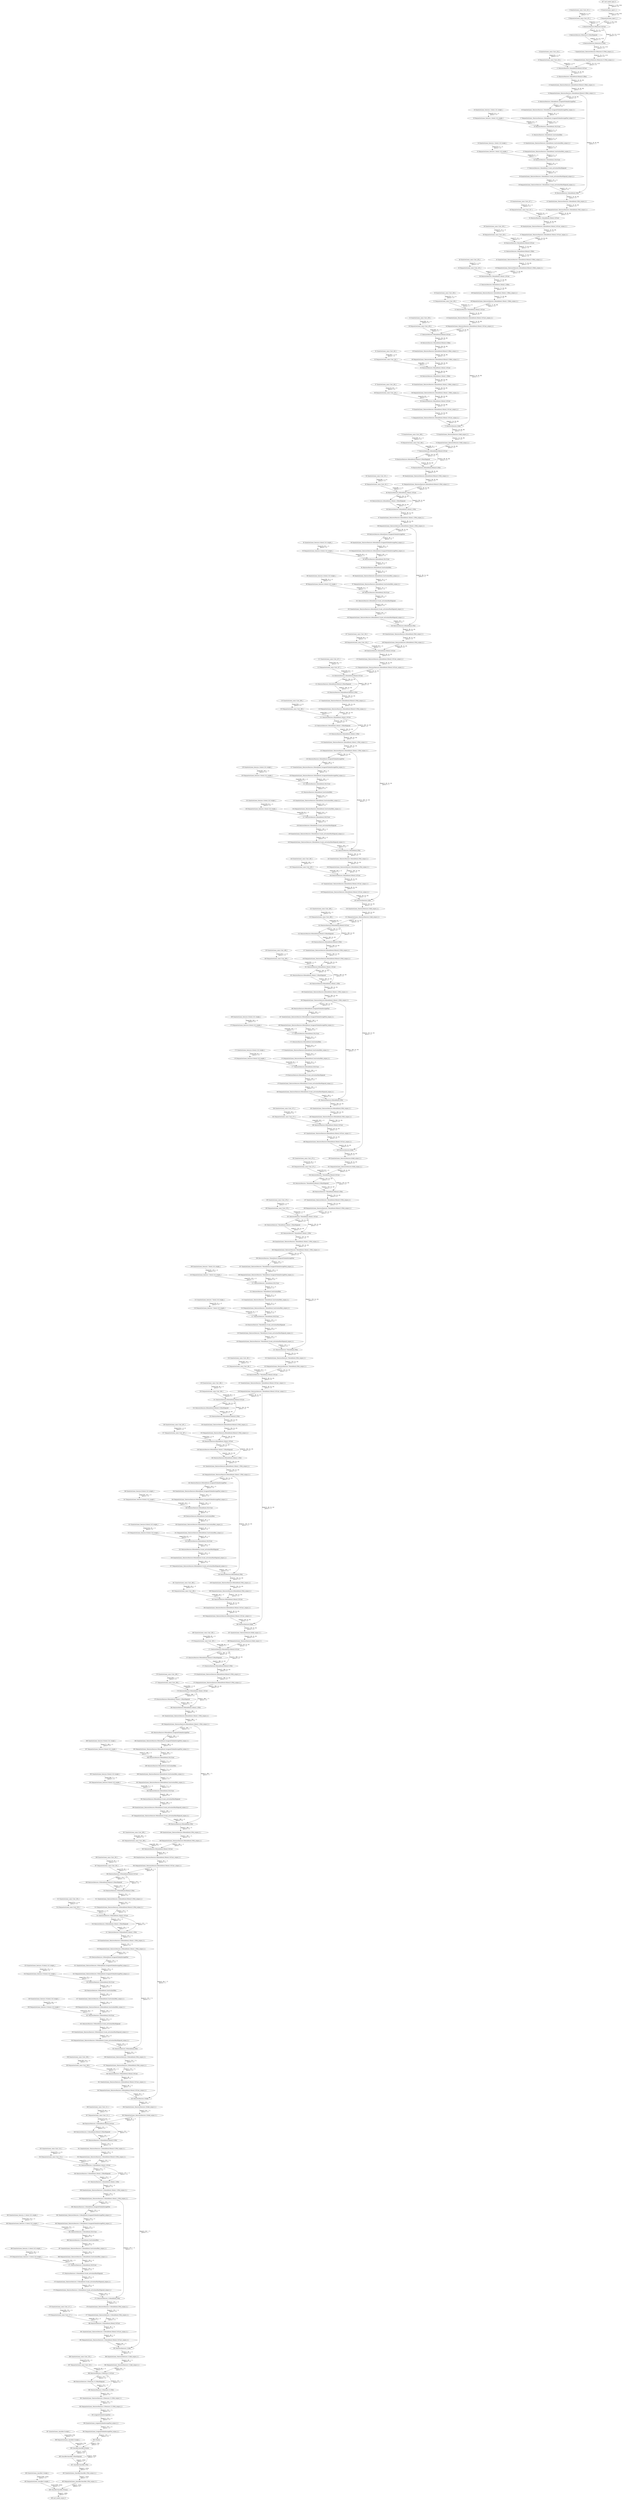 strict digraph  {
"0 QuantizeLinear_input.1_1" [id=0, type=QuantizeLinear];
"1 DequantizeLinear_input.1_1" [id=1, type=DequantizeLinear];
"2 QuantizeLinear_onnx^^Conv_421_1" [id=2, label="2 QuantizeLinear_onnx::Conv_421_1", type=QuantizeLinear];
"3 DequantizeLinear_onnx^^Conv_421_1" [id=3, label="3 DequantizeLinear_onnx::Conv_421_1", type=DequantizeLinear];
"4 /features/features.0/features.0.0/Conv" [id=4, type=Conv];
"5 /features/features.0/features.0.2/HardSigmoid" [id=5, type=HardSigmoid];
"6 /features/features.0/features.0.2/Mul" [id=6, type=Mul];
"7 QuantizeLinear_/features/features.0/features.0.2/Mul_output_0_1" [id=7, type=QuantizeLinear];
"8 DequantizeLinear_/features/features.0/features.0.2/Mul_output_0_1" [id=8, type=DequantizeLinear];
"9 QuantizeLinear_onnx^^Conv_424_1" [id=9, label="9 QuantizeLinear_onnx::Conv_424_1", type=QuantizeLinear];
"10 DequantizeLinear_onnx^^Conv_424_1" [id=10, label="10 DequantizeLinear_onnx::Conv_424_1", type=DequantizeLinear];
"11 /features/features.1/block/block.0/block.0.0/Conv" [id=11, type=Conv];
"12 /features/features.1/block/block.0/block.0.2/Relu" [id=12, type=Relu];
"13 QuantizeLinear_/features/features.1/block/block.0/block.0.2/Relu_output_0_1" [id=13, type=QuantizeLinear];
"14 DequantizeLinear_/features/features.1/block/block.0/block.0.2/Relu_output_0_1" [id=14, type=DequantizeLinear];
"15 /features/features.1/block/block.1/avgpool/GlobalAveragePool" [id=15, type=GlobalAveragePool];
"16 QuantizeLinear_/features/features.1/block/block.1/avgpool/GlobalAveragePool_output_0_1" [id=16, type=QuantizeLinear];
"17 DequantizeLinear_/features/features.1/block/block.1/avgpool/GlobalAveragePool_output_0_1" [id=17, type=DequantizeLinear];
"18 QuantizeLinear_features.1.block.1.fc1.weight_1" [id=18, type=QuantizeLinear];
"19 DequantizeLinear_features.1.block.1.fc1.weight_1" [id=19, type=DequantizeLinear];
"20 /features/features.1/block/block.1/fc1/Conv" [id=20, type=Conv];
"21 /features/features.1/block/block.1/activation/Relu" [id=21, type=Relu];
"22 QuantizeLinear_/features/features.1/block/block.1/activation/Relu_output_0_1" [id=22, type=QuantizeLinear];
"23 DequantizeLinear_/features/features.1/block/block.1/activation/Relu_output_0_1" [id=23, type=DequantizeLinear];
"24 QuantizeLinear_features.1.block.1.fc2.weight_1" [id=24, type=QuantizeLinear];
"25 DequantizeLinear_features.1.block.1.fc2.weight_1" [id=25, type=DequantizeLinear];
"26 /features/features.1/block/block.1/fc2/Conv" [id=26, type=Conv];
"27 /features/features.1/block/block.1/scale_activation/HardSigmoid" [id=27, type=HardSigmoid];
"28 QuantizeLinear_/features/features.1/block/block.1/scale_activation/HardSigmoid_output_0_1" [id=28, type=QuantizeLinear];
"29 DequantizeLinear_/features/features.1/block/block.1/scale_activation/HardSigmoid_output_0_1" [id=29, type=DequantizeLinear];
"30 /features/features.1/block/block.1/Mul" [id=30, type=Mul];
"31 QuantizeLinear_/features/features.1/block/block.1/Mul_output_0_1" [id=31, type=QuantizeLinear];
"32 DequantizeLinear_/features/features.1/block/block.1/Mul_output_0_1" [id=32, type=DequantizeLinear];
"33 QuantizeLinear_onnx^^Conv_427_1" [id=33, label="33 QuantizeLinear_onnx::Conv_427_1", type=QuantizeLinear];
"34 DequantizeLinear_onnx^^Conv_427_1" [id=34, label="34 DequantizeLinear_onnx::Conv_427_1", type=DequantizeLinear];
"35 /features/features.1/block/block.2/block.2.0/Conv" [id=35, type=Conv];
"36 QuantizeLinear_/features/features.1/block/block.2/block.2.0/Conv_output_0_1" [id=36, type=QuantizeLinear];
"37 DequantizeLinear_/features/features.1/block/block.2/block.2.0/Conv_output_0_1" [id=37, type=DequantizeLinear];
"38 QuantizeLinear_onnx^^Conv_430_1" [id=38, label="38 QuantizeLinear_onnx::Conv_430_1", type=QuantizeLinear];
"39 DequantizeLinear_onnx^^Conv_430_1" [id=39, label="39 DequantizeLinear_onnx::Conv_430_1", type=DequantizeLinear];
"40 /features/features.2/block/block.0/block.0.0/Conv" [id=40, type=Conv];
"41 /features/features.2/block/block.0/block.0.2/Relu" [id=41, type=Relu];
"42 QuantizeLinear_/features/features.2/block/block.0/block.0.2/Relu_output_0_1" [id=42, type=QuantizeLinear];
"43 DequantizeLinear_/features/features.2/block/block.0/block.0.2/Relu_output_0_1" [id=43, type=DequantizeLinear];
"44 QuantizeLinear_onnx^^Conv_433_1" [id=44, label="44 QuantizeLinear_onnx::Conv_433_1", type=QuantizeLinear];
"45 DequantizeLinear_onnx^^Conv_433_1" [id=45, label="45 DequantizeLinear_onnx::Conv_433_1", type=DequantizeLinear];
"46 /features/features.2/block/block.1/block.1.0/Conv" [id=46, type=Conv];
"47 /features/features.2/block/block.1/block.1.2/Relu" [id=47, type=Relu];
"48 QuantizeLinear_/features/features.2/block/block.1/block.1.2/Relu_output_0_1" [id=48, type=QuantizeLinear];
"49 DequantizeLinear_/features/features.2/block/block.1/block.1.2/Relu_output_0_1" [id=49, type=DequantizeLinear];
"50 QuantizeLinear_onnx^^Conv_436_1" [id=50, label="50 QuantizeLinear_onnx::Conv_436_1", type=QuantizeLinear];
"51 DequantizeLinear_onnx^^Conv_436_1" [id=51, label="51 DequantizeLinear_onnx::Conv_436_1", type=DequantizeLinear];
"52 /features/features.2/block/block.2/block.2.0/Conv" [id=52, type=Conv];
"53 QuantizeLinear_/features/features.2/block/block.2/block.2.0/Conv_output_0_1" [id=53, type=QuantizeLinear];
"54 DequantizeLinear_/features/features.2/block/block.2/block.2.0/Conv_output_0_1" [id=54, type=DequantizeLinear];
"55 QuantizeLinear_onnx^^Conv_439_1" [id=55, label="55 QuantizeLinear_onnx::Conv_439_1", type=QuantizeLinear];
"56 DequantizeLinear_onnx^^Conv_439_1" [id=56, label="56 DequantizeLinear_onnx::Conv_439_1", type=DequantizeLinear];
"57 /features/features.3/block/block.0/block.0.0/Conv" [id=57, type=Conv];
"58 /features/features.3/block/block.0/block.0.2/Relu" [id=58, type=Relu];
"59 QuantizeLinear_/features/features.3/block/block.0/block.0.2/Relu_output_0_1" [id=59, type=QuantizeLinear];
"60 DequantizeLinear_/features/features.3/block/block.0/block.0.2/Relu_output_0_1" [id=60, type=DequantizeLinear];
"61 QuantizeLinear_onnx^^Conv_442_1" [id=61, label="61 QuantizeLinear_onnx::Conv_442_1", type=QuantizeLinear];
"62 DequantizeLinear_onnx^^Conv_442_1" [id=62, label="62 DequantizeLinear_onnx::Conv_442_1", type=DequantizeLinear];
"63 /features/features.3/block/block.1/block.1.0/Conv" [id=63, type=Conv];
"64 /features/features.3/block/block.1/block.1.2/Relu" [id=64, type=Relu];
"65 QuantizeLinear_/features/features.3/block/block.1/block.1.2/Relu_output_0_1" [id=65, type=QuantizeLinear];
"66 DequantizeLinear_/features/features.3/block/block.1/block.1.2/Relu_output_0_1" [id=66, type=DequantizeLinear];
"67 QuantizeLinear_onnx^^Conv_445_1" [id=67, label="67 QuantizeLinear_onnx::Conv_445_1", type=QuantizeLinear];
"68 DequantizeLinear_onnx^^Conv_445_1" [id=68, label="68 DequantizeLinear_onnx::Conv_445_1", type=DequantizeLinear];
"69 /features/features.3/block/block.2/block.2.0/Conv" [id=69, type=Conv];
"70 QuantizeLinear_/features/features.3/block/block.2/block.2.0/Conv_output_0_1" [id=70, type=QuantizeLinear];
"71 DequantizeLinear_/features/features.3/block/block.2/block.2.0/Conv_output_0_1" [id=71, type=DequantizeLinear];
"72 /features/features.3/Add" [id=72, type=Add];
"73 QuantizeLinear_/features/features.3/Add_output_0_1" [id=73, type=QuantizeLinear];
"74 DequantizeLinear_/features/features.3/Add_output_0_1" [id=74, type=DequantizeLinear];
"75 QuantizeLinear_onnx^^Conv_448_1" [id=75, label="75 QuantizeLinear_onnx::Conv_448_1", type=QuantizeLinear];
"76 DequantizeLinear_onnx^^Conv_448_1" [id=76, label="76 DequantizeLinear_onnx::Conv_448_1", type=DequantizeLinear];
"77 /features/features.4/block/block.0/block.0.0/Conv" [id=77, type=Conv];
"78 /features/features.4/block/block.0/block.0.2/HardSigmoid" [id=78, type=HardSigmoid];
"79 /features/features.4/block/block.0/block.0.2/Mul" [id=79, type=Mul];
"80 QuantizeLinear_/features/features.4/block/block.0/block.0.2/Mul_output_0_1" [id=80, type=QuantizeLinear];
"81 DequantizeLinear_/features/features.4/block/block.0/block.0.2/Mul_output_0_1" [id=81, type=DequantizeLinear];
"82 QuantizeLinear_onnx^^Conv_451_1" [id=82, label="82 QuantizeLinear_onnx::Conv_451_1", type=QuantizeLinear];
"83 DequantizeLinear_onnx^^Conv_451_1" [id=83, label="83 DequantizeLinear_onnx::Conv_451_1", type=DequantizeLinear];
"84 /features/features.4/block/block.1/block.1.0/Conv" [id=84, type=Conv];
"85 /features/features.4/block/block.1/block.1.2/HardSigmoid" [id=85, type=HardSigmoid];
"86 /features/features.4/block/block.1/block.1.2/Mul" [id=86, type=Mul];
"87 QuantizeLinear_/features/features.4/block/block.1/block.1.2/Mul_output_0_1" [id=87, type=QuantizeLinear];
"88 DequantizeLinear_/features/features.4/block/block.1/block.1.2/Mul_output_0_1" [id=88, type=DequantizeLinear];
"89 /features/features.4/block/block.2/avgpool/GlobalAveragePool" [id=89, type=GlobalAveragePool];
"90 QuantizeLinear_/features/features.4/block/block.2/avgpool/GlobalAveragePool_output_0_1" [id=90, type=QuantizeLinear];
"91 DequantizeLinear_/features/features.4/block/block.2/avgpool/GlobalAveragePool_output_0_1" [id=91, type=DequantizeLinear];
"92 QuantizeLinear_features.4.block.2.fc1.weight_1" [id=92, type=QuantizeLinear];
"93 DequantizeLinear_features.4.block.2.fc1.weight_1" [id=93, type=DequantizeLinear];
"94 /features/features.4/block/block.2/fc1/Conv" [id=94, type=Conv];
"95 /features/features.4/block/block.2/activation/Relu" [id=95, type=Relu];
"96 QuantizeLinear_/features/features.4/block/block.2/activation/Relu_output_0_1" [id=96, type=QuantizeLinear];
"97 DequantizeLinear_/features/features.4/block/block.2/activation/Relu_output_0_1" [id=97, type=DequantizeLinear];
"98 QuantizeLinear_features.4.block.2.fc2.weight_1" [id=98, type=QuantizeLinear];
"99 DequantizeLinear_features.4.block.2.fc2.weight_1" [id=99, type=DequantizeLinear];
"100 /features/features.4/block/block.2/fc2/Conv" [id=100, type=Conv];
"101 /features/features.4/block/block.2/scale_activation/HardSigmoid" [id=101, type=HardSigmoid];
"102 QuantizeLinear_/features/features.4/block/block.2/scale_activation/HardSigmoid_output_0_1" [id=102, type=QuantizeLinear];
"103 DequantizeLinear_/features/features.4/block/block.2/scale_activation/HardSigmoid_output_0_1" [id=103, type=DequantizeLinear];
"104 /features/features.4/block/block.2/Mul" [id=104, type=Mul];
"105 QuantizeLinear_/features/features.4/block/block.2/Mul_output_0_1" [id=105, type=QuantizeLinear];
"106 DequantizeLinear_/features/features.4/block/block.2/Mul_output_0_1" [id=106, type=DequantizeLinear];
"107 QuantizeLinear_onnx^^Conv_454_1" [id=107, label="107 QuantizeLinear_onnx::Conv_454_1", type=QuantizeLinear];
"108 DequantizeLinear_onnx^^Conv_454_1" [id=108, label="108 DequantizeLinear_onnx::Conv_454_1", type=DequantizeLinear];
"109 /features/features.4/block/block.3/block.3.0/Conv" [id=109, type=Conv];
"110 QuantizeLinear_/features/features.4/block/block.3/block.3.0/Conv_output_0_1" [id=110, type=QuantizeLinear];
"111 DequantizeLinear_/features/features.4/block/block.3/block.3.0/Conv_output_0_1" [id=111, type=DequantizeLinear];
"112 QuantizeLinear_onnx^^Conv_457_1" [id=112, label="112 QuantizeLinear_onnx::Conv_457_1", type=QuantizeLinear];
"113 DequantizeLinear_onnx^^Conv_457_1" [id=113, label="113 DequantizeLinear_onnx::Conv_457_1", type=DequantizeLinear];
"114 /features/features.5/block/block.0/block.0.0/Conv" [id=114, type=Conv];
"115 /features/features.5/block/block.0/block.0.2/HardSigmoid" [id=115, type=HardSigmoid];
"116 /features/features.5/block/block.0/block.0.2/Mul" [id=116, type=Mul];
"117 QuantizeLinear_/features/features.5/block/block.0/block.0.2/Mul_output_0_1" [id=117, type=QuantizeLinear];
"118 DequantizeLinear_/features/features.5/block/block.0/block.0.2/Mul_output_0_1" [id=118, type=DequantizeLinear];
"119 QuantizeLinear_onnx^^Conv_460_1" [id=119, label="119 QuantizeLinear_onnx::Conv_460_1", type=QuantizeLinear];
"120 DequantizeLinear_onnx^^Conv_460_1" [id=120, label="120 DequantizeLinear_onnx::Conv_460_1", type=DequantizeLinear];
"121 /features/features.5/block/block.1/block.1.0/Conv" [id=121, type=Conv];
"122 /features/features.5/block/block.1/block.1.2/HardSigmoid" [id=122, type=HardSigmoid];
"123 /features/features.5/block/block.1/block.1.2/Mul" [id=123, type=Mul];
"124 QuantizeLinear_/features/features.5/block/block.1/block.1.2/Mul_output_0_1" [id=124, type=QuantizeLinear];
"125 DequantizeLinear_/features/features.5/block/block.1/block.1.2/Mul_output_0_1" [id=125, type=DequantizeLinear];
"126 /features/features.5/block/block.2/avgpool/GlobalAveragePool" [id=126, type=GlobalAveragePool];
"127 QuantizeLinear_/features/features.5/block/block.2/avgpool/GlobalAveragePool_output_0_1" [id=127, type=QuantizeLinear];
"128 DequantizeLinear_/features/features.5/block/block.2/avgpool/GlobalAveragePool_output_0_1" [id=128, type=DequantizeLinear];
"129 QuantizeLinear_features.5.block.2.fc1.weight_1" [id=129, type=QuantizeLinear];
"130 DequantizeLinear_features.5.block.2.fc1.weight_1" [id=130, type=DequantizeLinear];
"131 /features/features.5/block/block.2/fc1/Conv" [id=131, type=Conv];
"132 /features/features.5/block/block.2/activation/Relu" [id=132, type=Relu];
"133 QuantizeLinear_/features/features.5/block/block.2/activation/Relu_output_0_1" [id=133, type=QuantizeLinear];
"134 DequantizeLinear_/features/features.5/block/block.2/activation/Relu_output_0_1" [id=134, type=DequantizeLinear];
"135 QuantizeLinear_features.5.block.2.fc2.weight_1" [id=135, type=QuantizeLinear];
"136 DequantizeLinear_features.5.block.2.fc2.weight_1" [id=136, type=DequantizeLinear];
"137 /features/features.5/block/block.2/fc2/Conv" [id=137, type=Conv];
"138 /features/features.5/block/block.2/scale_activation/HardSigmoid" [id=138, type=HardSigmoid];
"139 QuantizeLinear_/features/features.5/block/block.2/scale_activation/HardSigmoid_output_0_1" [id=139, type=QuantizeLinear];
"140 DequantizeLinear_/features/features.5/block/block.2/scale_activation/HardSigmoid_output_0_1" [id=140, type=DequantizeLinear];
"141 /features/features.5/block/block.2/Mul" [id=141, type=Mul];
"142 QuantizeLinear_/features/features.5/block/block.2/Mul_output_0_1" [id=142, type=QuantizeLinear];
"143 DequantizeLinear_/features/features.5/block/block.2/Mul_output_0_1" [id=143, type=DequantizeLinear];
"144 QuantizeLinear_onnx^^Conv_463_1" [id=144, label="144 QuantizeLinear_onnx::Conv_463_1", type=QuantizeLinear];
"145 DequantizeLinear_onnx^^Conv_463_1" [id=145, label="145 DequantizeLinear_onnx::Conv_463_1", type=DequantizeLinear];
"146 /features/features.5/block/block.3/block.3.0/Conv" [id=146, type=Conv];
"147 QuantizeLinear_/features/features.5/block/block.3/block.3.0/Conv_output_0_1" [id=147, type=QuantizeLinear];
"148 DequantizeLinear_/features/features.5/block/block.3/block.3.0/Conv_output_0_1" [id=148, type=DequantizeLinear];
"149 /features/features.5/Add" [id=149, type=Add];
"150 QuantizeLinear_/features/features.5/Add_output_0_1" [id=150, type=QuantizeLinear];
"151 DequantizeLinear_/features/features.5/Add_output_0_1" [id=151, type=DequantizeLinear];
"152 QuantizeLinear_onnx^^Conv_466_1" [id=152, label="152 QuantizeLinear_onnx::Conv_466_1", type=QuantizeLinear];
"153 DequantizeLinear_onnx^^Conv_466_1" [id=153, label="153 DequantizeLinear_onnx::Conv_466_1", type=DequantizeLinear];
"154 /features/features.6/block/block.0/block.0.0/Conv" [id=154, type=Conv];
"155 /features/features.6/block/block.0/block.0.2/HardSigmoid" [id=155, type=HardSigmoid];
"156 /features/features.6/block/block.0/block.0.2/Mul" [id=156, type=Mul];
"157 QuantizeLinear_/features/features.6/block/block.0/block.0.2/Mul_output_0_1" [id=157, type=QuantizeLinear];
"158 DequantizeLinear_/features/features.6/block/block.0/block.0.2/Mul_output_0_1" [id=158, type=DequantizeLinear];
"159 QuantizeLinear_onnx^^Conv_469_1" [id=159, label="159 QuantizeLinear_onnx::Conv_469_1", type=QuantizeLinear];
"160 DequantizeLinear_onnx^^Conv_469_1" [id=160, label="160 DequantizeLinear_onnx::Conv_469_1", type=DequantizeLinear];
"161 /features/features.6/block/block.1/block.1.0/Conv" [id=161, type=Conv];
"162 /features/features.6/block/block.1/block.1.2/HardSigmoid" [id=162, type=HardSigmoid];
"163 /features/features.6/block/block.1/block.1.2/Mul" [id=163, type=Mul];
"164 QuantizeLinear_/features/features.6/block/block.1/block.1.2/Mul_output_0_1" [id=164, type=QuantizeLinear];
"165 DequantizeLinear_/features/features.6/block/block.1/block.1.2/Mul_output_0_1" [id=165, type=DequantizeLinear];
"166 /features/features.6/block/block.2/avgpool/GlobalAveragePool" [id=166, type=GlobalAveragePool];
"167 QuantizeLinear_/features/features.6/block/block.2/avgpool/GlobalAveragePool_output_0_1" [id=167, type=QuantizeLinear];
"168 DequantizeLinear_/features/features.6/block/block.2/avgpool/GlobalAveragePool_output_0_1" [id=168, type=DequantizeLinear];
"169 QuantizeLinear_features.6.block.2.fc1.weight_1" [id=169, type=QuantizeLinear];
"170 DequantizeLinear_features.6.block.2.fc1.weight_1" [id=170, type=DequantizeLinear];
"171 /features/features.6/block/block.2/fc1/Conv" [id=171, type=Conv];
"172 /features/features.6/block/block.2/activation/Relu" [id=172, type=Relu];
"173 QuantizeLinear_/features/features.6/block/block.2/activation/Relu_output_0_1" [id=173, type=QuantizeLinear];
"174 DequantizeLinear_/features/features.6/block/block.2/activation/Relu_output_0_1" [id=174, type=DequantizeLinear];
"175 QuantizeLinear_features.6.block.2.fc2.weight_1" [id=175, type=QuantizeLinear];
"176 DequantizeLinear_features.6.block.2.fc2.weight_1" [id=176, type=DequantizeLinear];
"177 /features/features.6/block/block.2/fc2/Conv" [id=177, type=Conv];
"178 /features/features.6/block/block.2/scale_activation/HardSigmoid" [id=178, type=HardSigmoid];
"179 QuantizeLinear_/features/features.6/block/block.2/scale_activation/HardSigmoid_output_0_1" [id=179, type=QuantizeLinear];
"180 DequantizeLinear_/features/features.6/block/block.2/scale_activation/HardSigmoid_output_0_1" [id=180, type=DequantizeLinear];
"181 /features/features.6/block/block.2/Mul" [id=181, type=Mul];
"182 QuantizeLinear_/features/features.6/block/block.2/Mul_output_0_1" [id=182, type=QuantizeLinear];
"183 DequantizeLinear_/features/features.6/block/block.2/Mul_output_0_1" [id=183, type=DequantizeLinear];
"184 QuantizeLinear_onnx^^Conv_472_1" [id=184, label="184 QuantizeLinear_onnx::Conv_472_1", type=QuantizeLinear];
"185 DequantizeLinear_onnx^^Conv_472_1" [id=185, label="185 DequantizeLinear_onnx::Conv_472_1", type=DequantizeLinear];
"186 /features/features.6/block/block.3/block.3.0/Conv" [id=186, type=Conv];
"187 QuantizeLinear_/features/features.6/block/block.3/block.3.0/Conv_output_0_1" [id=187, type=QuantizeLinear];
"188 DequantizeLinear_/features/features.6/block/block.3/block.3.0/Conv_output_0_1" [id=188, type=DequantizeLinear];
"189 /features/features.6/Add" [id=189, type=Add];
"190 QuantizeLinear_/features/features.6/Add_output_0_1" [id=190, type=QuantizeLinear];
"191 DequantizeLinear_/features/features.6/Add_output_0_1" [id=191, type=DequantizeLinear];
"192 QuantizeLinear_onnx^^Conv_475_1" [id=192, label="192 QuantizeLinear_onnx::Conv_475_1", type=QuantizeLinear];
"193 DequantizeLinear_onnx^^Conv_475_1" [id=193, label="193 DequantizeLinear_onnx::Conv_475_1", type=DequantizeLinear];
"194 /features/features.7/block/block.0/block.0.0/Conv" [id=194, type=Conv];
"195 /features/features.7/block/block.0/block.0.2/HardSigmoid" [id=195, type=HardSigmoid];
"196 /features/features.7/block/block.0/block.0.2/Mul" [id=196, type=Mul];
"197 QuantizeLinear_/features/features.7/block/block.0/block.0.2/Mul_output_0_1" [id=197, type=QuantizeLinear];
"198 DequantizeLinear_/features/features.7/block/block.0/block.0.2/Mul_output_0_1" [id=198, type=DequantizeLinear];
"199 QuantizeLinear_onnx^^Conv_478_1" [id=199, label="199 QuantizeLinear_onnx::Conv_478_1", type=QuantizeLinear];
"200 DequantizeLinear_onnx^^Conv_478_1" [id=200, label="200 DequantizeLinear_onnx::Conv_478_1", type=DequantizeLinear];
"201 /features/features.7/block/block.1/block.1.0/Conv" [id=201, type=Conv];
"202 /features/features.7/block/block.1/block.1.2/HardSigmoid" [id=202, type=HardSigmoid];
"203 /features/features.7/block/block.1/block.1.2/Mul" [id=203, type=Mul];
"204 QuantizeLinear_/features/features.7/block/block.1/block.1.2/Mul_output_0_1" [id=204, type=QuantizeLinear];
"205 DequantizeLinear_/features/features.7/block/block.1/block.1.2/Mul_output_0_1" [id=205, type=DequantizeLinear];
"206 /features/features.7/block/block.2/avgpool/GlobalAveragePool" [id=206, type=GlobalAveragePool];
"207 QuantizeLinear_/features/features.7/block/block.2/avgpool/GlobalAveragePool_output_0_1" [id=207, type=QuantizeLinear];
"208 DequantizeLinear_/features/features.7/block/block.2/avgpool/GlobalAveragePool_output_0_1" [id=208, type=DequantizeLinear];
"209 QuantizeLinear_features.7.block.2.fc1.weight_1" [id=209, type=QuantizeLinear];
"210 DequantizeLinear_features.7.block.2.fc1.weight_1" [id=210, type=DequantizeLinear];
"211 /features/features.7/block/block.2/fc1/Conv" [id=211, type=Conv];
"212 /features/features.7/block/block.2/activation/Relu" [id=212, type=Relu];
"213 QuantizeLinear_/features/features.7/block/block.2/activation/Relu_output_0_1" [id=213, type=QuantizeLinear];
"214 DequantizeLinear_/features/features.7/block/block.2/activation/Relu_output_0_1" [id=214, type=DequantizeLinear];
"215 QuantizeLinear_features.7.block.2.fc2.weight_1" [id=215, type=QuantizeLinear];
"216 DequantizeLinear_features.7.block.2.fc2.weight_1" [id=216, type=DequantizeLinear];
"217 /features/features.7/block/block.2/fc2/Conv" [id=217, type=Conv];
"218 /features/features.7/block/block.2/scale_activation/HardSigmoid" [id=218, type=HardSigmoid];
"219 QuantizeLinear_/features/features.7/block/block.2/scale_activation/HardSigmoid_output_0_1" [id=219, type=QuantizeLinear];
"220 DequantizeLinear_/features/features.7/block/block.2/scale_activation/HardSigmoid_output_0_1" [id=220, type=DequantizeLinear];
"221 /features/features.7/block/block.2/Mul" [id=221, type=Mul];
"222 QuantizeLinear_/features/features.7/block/block.2/Mul_output_0_1" [id=222, type=QuantizeLinear];
"223 DequantizeLinear_/features/features.7/block/block.2/Mul_output_0_1" [id=223, type=DequantizeLinear];
"224 QuantizeLinear_onnx^^Conv_481_1" [id=224, label="224 QuantizeLinear_onnx::Conv_481_1", type=QuantizeLinear];
"225 DequantizeLinear_onnx^^Conv_481_1" [id=225, label="225 DequantizeLinear_onnx::Conv_481_1", type=DequantizeLinear];
"226 /features/features.7/block/block.3/block.3.0/Conv" [id=226, type=Conv];
"227 QuantizeLinear_/features/features.7/block/block.3/block.3.0/Conv_output_0_1" [id=227, type=QuantizeLinear];
"228 DequantizeLinear_/features/features.7/block/block.3/block.3.0/Conv_output_0_1" [id=228, type=DequantizeLinear];
"229 QuantizeLinear_onnx^^Conv_484_1" [id=229, label="229 QuantizeLinear_onnx::Conv_484_1", type=QuantizeLinear];
"230 DequantizeLinear_onnx^^Conv_484_1" [id=230, label="230 DequantizeLinear_onnx::Conv_484_1", type=DequantizeLinear];
"231 /features/features.8/block/block.0/block.0.0/Conv" [id=231, type=Conv];
"232 /features/features.8/block/block.0/block.0.2/HardSigmoid" [id=232, type=HardSigmoid];
"233 /features/features.8/block/block.0/block.0.2/Mul" [id=233, type=Mul];
"234 QuantizeLinear_/features/features.8/block/block.0/block.0.2/Mul_output_0_1" [id=234, type=QuantizeLinear];
"235 DequantizeLinear_/features/features.8/block/block.0/block.0.2/Mul_output_0_1" [id=235, type=DequantizeLinear];
"236 QuantizeLinear_onnx^^Conv_487_1" [id=236, label="236 QuantizeLinear_onnx::Conv_487_1", type=QuantizeLinear];
"237 DequantizeLinear_onnx^^Conv_487_1" [id=237, label="237 DequantizeLinear_onnx::Conv_487_1", type=DequantizeLinear];
"238 /features/features.8/block/block.1/block.1.0/Conv" [id=238, type=Conv];
"239 /features/features.8/block/block.1/block.1.2/HardSigmoid" [id=239, type=HardSigmoid];
"240 /features/features.8/block/block.1/block.1.2/Mul" [id=240, type=Mul];
"241 QuantizeLinear_/features/features.8/block/block.1/block.1.2/Mul_output_0_1" [id=241, type=QuantizeLinear];
"242 DequantizeLinear_/features/features.8/block/block.1/block.1.2/Mul_output_0_1" [id=242, type=DequantizeLinear];
"243 /features/features.8/block/block.2/avgpool/GlobalAveragePool" [id=243, type=GlobalAveragePool];
"244 QuantizeLinear_/features/features.8/block/block.2/avgpool/GlobalAveragePool_output_0_1" [id=244, type=QuantizeLinear];
"245 DequantizeLinear_/features/features.8/block/block.2/avgpool/GlobalAveragePool_output_0_1" [id=245, type=DequantizeLinear];
"246 QuantizeLinear_features.8.block.2.fc1.weight_1" [id=246, type=QuantizeLinear];
"247 DequantizeLinear_features.8.block.2.fc1.weight_1" [id=247, type=DequantizeLinear];
"248 /features/features.8/block/block.2/fc1/Conv" [id=248, type=Conv];
"249 /features/features.8/block/block.2/activation/Relu" [id=249, type=Relu];
"250 QuantizeLinear_/features/features.8/block/block.2/activation/Relu_output_0_1" [id=250, type=QuantizeLinear];
"251 DequantizeLinear_/features/features.8/block/block.2/activation/Relu_output_0_1" [id=251, type=DequantizeLinear];
"252 QuantizeLinear_features.8.block.2.fc2.weight_1" [id=252, type=QuantizeLinear];
"253 DequantizeLinear_features.8.block.2.fc2.weight_1" [id=253, type=DequantizeLinear];
"254 /features/features.8/block/block.2/fc2/Conv" [id=254, type=Conv];
"255 /features/features.8/block/block.2/scale_activation/HardSigmoid" [id=255, type=HardSigmoid];
"256 QuantizeLinear_/features/features.8/block/block.2/scale_activation/HardSigmoid_output_0_1" [id=256, type=QuantizeLinear];
"257 DequantizeLinear_/features/features.8/block/block.2/scale_activation/HardSigmoid_output_0_1" [id=257, type=DequantizeLinear];
"258 /features/features.8/block/block.2/Mul" [id=258, type=Mul];
"259 QuantizeLinear_/features/features.8/block/block.2/Mul_output_0_1" [id=259, type=QuantizeLinear];
"260 DequantizeLinear_/features/features.8/block/block.2/Mul_output_0_1" [id=260, type=DequantizeLinear];
"261 QuantizeLinear_onnx^^Conv_490_1" [id=261, label="261 QuantizeLinear_onnx::Conv_490_1", type=QuantizeLinear];
"262 DequantizeLinear_onnx^^Conv_490_1" [id=262, label="262 DequantizeLinear_onnx::Conv_490_1", type=DequantizeLinear];
"263 /features/features.8/block/block.3/block.3.0/Conv" [id=263, type=Conv];
"264 QuantizeLinear_/features/features.8/block/block.3/block.3.0/Conv_output_0_1" [id=264, type=QuantizeLinear];
"265 DequantizeLinear_/features/features.8/block/block.3/block.3.0/Conv_output_0_1" [id=265, type=DequantizeLinear];
"266 /features/features.8/Add" [id=266, type=Add];
"267 QuantizeLinear_/features/features.8/Add_output_0_1" [id=267, type=QuantizeLinear];
"268 DequantizeLinear_/features/features.8/Add_output_0_1" [id=268, type=DequantizeLinear];
"269 QuantizeLinear_onnx^^Conv_493_1" [id=269, label="269 QuantizeLinear_onnx::Conv_493_1", type=QuantizeLinear];
"270 DequantizeLinear_onnx^^Conv_493_1" [id=270, label="270 DequantizeLinear_onnx::Conv_493_1", type=DequantizeLinear];
"271 /features/features.9/block/block.0/block.0.0/Conv" [id=271, type=Conv];
"272 /features/features.9/block/block.0/block.0.2/HardSigmoid" [id=272, type=HardSigmoid];
"273 /features/features.9/block/block.0/block.0.2/Mul" [id=273, type=Mul];
"274 QuantizeLinear_/features/features.9/block/block.0/block.0.2/Mul_output_0_1" [id=274, type=QuantizeLinear];
"275 DequantizeLinear_/features/features.9/block/block.0/block.0.2/Mul_output_0_1" [id=275, type=DequantizeLinear];
"276 QuantizeLinear_onnx^^Conv_496_1" [id=276, label="276 QuantizeLinear_onnx::Conv_496_1", type=QuantizeLinear];
"277 DequantizeLinear_onnx^^Conv_496_1" [id=277, label="277 DequantizeLinear_onnx::Conv_496_1", type=DequantizeLinear];
"278 /features/features.9/block/block.1/block.1.0/Conv" [id=278, type=Conv];
"279 /features/features.9/block/block.1/block.1.2/HardSigmoid" [id=279, type=HardSigmoid];
"280 /features/features.9/block/block.1/block.1.2/Mul" [id=280, type=Mul];
"281 QuantizeLinear_/features/features.9/block/block.1/block.1.2/Mul_output_0_1" [id=281, type=QuantizeLinear];
"282 DequantizeLinear_/features/features.9/block/block.1/block.1.2/Mul_output_0_1" [id=282, type=DequantizeLinear];
"283 /features/features.9/block/block.2/avgpool/GlobalAveragePool" [id=283, type=GlobalAveragePool];
"284 QuantizeLinear_/features/features.9/block/block.2/avgpool/GlobalAveragePool_output_0_1" [id=284, type=QuantizeLinear];
"285 DequantizeLinear_/features/features.9/block/block.2/avgpool/GlobalAveragePool_output_0_1" [id=285, type=DequantizeLinear];
"286 QuantizeLinear_features.9.block.2.fc1.weight_1" [id=286, type=QuantizeLinear];
"287 DequantizeLinear_features.9.block.2.fc1.weight_1" [id=287, type=DequantizeLinear];
"288 /features/features.9/block/block.2/fc1/Conv" [id=288, type=Conv];
"289 /features/features.9/block/block.2/activation/Relu" [id=289, type=Relu];
"290 QuantizeLinear_/features/features.9/block/block.2/activation/Relu_output_0_1" [id=290, type=QuantizeLinear];
"291 DequantizeLinear_/features/features.9/block/block.2/activation/Relu_output_0_1" [id=291, type=DequantizeLinear];
"292 QuantizeLinear_features.9.block.2.fc2.weight_1" [id=292, type=QuantizeLinear];
"293 DequantizeLinear_features.9.block.2.fc2.weight_1" [id=293, type=DequantizeLinear];
"294 /features/features.9/block/block.2/fc2/Conv" [id=294, type=Conv];
"295 /features/features.9/block/block.2/scale_activation/HardSigmoid" [id=295, type=HardSigmoid];
"296 QuantizeLinear_/features/features.9/block/block.2/scale_activation/HardSigmoid_output_0_1" [id=296, type=QuantizeLinear];
"297 DequantizeLinear_/features/features.9/block/block.2/scale_activation/HardSigmoid_output_0_1" [id=297, type=DequantizeLinear];
"298 /features/features.9/block/block.2/Mul" [id=298, type=Mul];
"299 QuantizeLinear_/features/features.9/block/block.2/Mul_output_0_1" [id=299, type=QuantizeLinear];
"300 DequantizeLinear_/features/features.9/block/block.2/Mul_output_0_1" [id=300, type=DequantizeLinear];
"301 QuantizeLinear_onnx^^Conv_499_1" [id=301, label="301 QuantizeLinear_onnx::Conv_499_1", type=QuantizeLinear];
"302 DequantizeLinear_onnx^^Conv_499_1" [id=302, label="302 DequantizeLinear_onnx::Conv_499_1", type=DequantizeLinear];
"303 /features/features.9/block/block.3/block.3.0/Conv" [id=303, type=Conv];
"304 QuantizeLinear_/features/features.9/block/block.3/block.3.0/Conv_output_0_1" [id=304, type=QuantizeLinear];
"305 DequantizeLinear_/features/features.9/block/block.3/block.3.0/Conv_output_0_1" [id=305, type=DequantizeLinear];
"306 QuantizeLinear_onnx^^Conv_502_1" [id=306, label="306 QuantizeLinear_onnx::Conv_502_1", type=QuantizeLinear];
"307 DequantizeLinear_onnx^^Conv_502_1" [id=307, label="307 DequantizeLinear_onnx::Conv_502_1", type=DequantizeLinear];
"308 /features/features.10/block/block.0/block.0.0/Conv" [id=308, type=Conv];
"309 /features/features.10/block/block.0/block.0.2/HardSigmoid" [id=309, type=HardSigmoid];
"310 /features/features.10/block/block.0/block.0.2/Mul" [id=310, type=Mul];
"311 QuantizeLinear_/features/features.10/block/block.0/block.0.2/Mul_output_0_1" [id=311, type=QuantizeLinear];
"312 DequantizeLinear_/features/features.10/block/block.0/block.0.2/Mul_output_0_1" [id=312, type=DequantizeLinear];
"313 QuantizeLinear_onnx^^Conv_505_1" [id=313, label="313 QuantizeLinear_onnx::Conv_505_1", type=QuantizeLinear];
"314 DequantizeLinear_onnx^^Conv_505_1" [id=314, label="314 DequantizeLinear_onnx::Conv_505_1", type=DequantizeLinear];
"315 /features/features.10/block/block.1/block.1.0/Conv" [id=315, type=Conv];
"316 /features/features.10/block/block.1/block.1.2/HardSigmoid" [id=316, type=HardSigmoid];
"317 /features/features.10/block/block.1/block.1.2/Mul" [id=317, type=Mul];
"318 QuantizeLinear_/features/features.10/block/block.1/block.1.2/Mul_output_0_1" [id=318, type=QuantizeLinear];
"319 DequantizeLinear_/features/features.10/block/block.1/block.1.2/Mul_output_0_1" [id=319, type=DequantizeLinear];
"320 /features/features.10/block/block.2/avgpool/GlobalAveragePool" [id=320, type=GlobalAveragePool];
"321 QuantizeLinear_/features/features.10/block/block.2/avgpool/GlobalAveragePool_output_0_1" [id=321, type=QuantizeLinear];
"322 DequantizeLinear_/features/features.10/block/block.2/avgpool/GlobalAveragePool_output_0_1" [id=322, type=DequantizeLinear];
"323 QuantizeLinear_features.10.block.2.fc1.weight_1" [id=323, type=QuantizeLinear];
"324 DequantizeLinear_features.10.block.2.fc1.weight_1" [id=324, type=DequantizeLinear];
"325 /features/features.10/block/block.2/fc1/Conv" [id=325, type=Conv];
"326 /features/features.10/block/block.2/activation/Relu" [id=326, type=Relu];
"327 QuantizeLinear_/features/features.10/block/block.2/activation/Relu_output_0_1" [id=327, type=QuantizeLinear];
"328 DequantizeLinear_/features/features.10/block/block.2/activation/Relu_output_0_1" [id=328, type=DequantizeLinear];
"329 QuantizeLinear_features.10.block.2.fc2.weight_1" [id=329, type=QuantizeLinear];
"330 DequantizeLinear_features.10.block.2.fc2.weight_1" [id=330, type=DequantizeLinear];
"331 /features/features.10/block/block.2/fc2/Conv" [id=331, type=Conv];
"332 /features/features.10/block/block.2/scale_activation/HardSigmoid" [id=332, type=HardSigmoid];
"333 QuantizeLinear_/features/features.10/block/block.2/scale_activation/HardSigmoid_output_0_1" [id=333, type=QuantizeLinear];
"334 DequantizeLinear_/features/features.10/block/block.2/scale_activation/HardSigmoid_output_0_1" [id=334, type=DequantizeLinear];
"335 /features/features.10/block/block.2/Mul" [id=335, type=Mul];
"336 QuantizeLinear_/features/features.10/block/block.2/Mul_output_0_1" [id=336, type=QuantizeLinear];
"337 DequantizeLinear_/features/features.10/block/block.2/Mul_output_0_1" [id=337, type=DequantizeLinear];
"338 QuantizeLinear_onnx^^Conv_508_1" [id=338, label="338 QuantizeLinear_onnx::Conv_508_1", type=QuantizeLinear];
"339 DequantizeLinear_onnx^^Conv_508_1" [id=339, label="339 DequantizeLinear_onnx::Conv_508_1", type=DequantizeLinear];
"340 /features/features.10/block/block.3/block.3.0/Conv" [id=340, type=Conv];
"341 QuantizeLinear_/features/features.10/block/block.3/block.3.0/Conv_output_0_1" [id=341, type=QuantizeLinear];
"342 DequantizeLinear_/features/features.10/block/block.3/block.3.0/Conv_output_0_1" [id=342, type=DequantizeLinear];
"343 /features/features.10/Add" [id=343, type=Add];
"344 QuantizeLinear_/features/features.10/Add_output_0_1" [id=344, type=QuantizeLinear];
"345 DequantizeLinear_/features/features.10/Add_output_0_1" [id=345, type=DequantizeLinear];
"346 QuantizeLinear_onnx^^Conv_511_1" [id=346, label="346 QuantizeLinear_onnx::Conv_511_1", type=QuantizeLinear];
"347 DequantizeLinear_onnx^^Conv_511_1" [id=347, label="347 DequantizeLinear_onnx::Conv_511_1", type=DequantizeLinear];
"348 /features/features.11/block/block.0/block.0.0/Conv" [id=348, type=Conv];
"349 /features/features.11/block/block.0/block.0.2/HardSigmoid" [id=349, type=HardSigmoid];
"350 /features/features.11/block/block.0/block.0.2/Mul" [id=350, type=Mul];
"351 QuantizeLinear_/features/features.11/block/block.0/block.0.2/Mul_output_0_1" [id=351, type=QuantizeLinear];
"352 DequantizeLinear_/features/features.11/block/block.0/block.0.2/Mul_output_0_1" [id=352, type=DequantizeLinear];
"353 QuantizeLinear_onnx^^Conv_514_1" [id=353, label="353 QuantizeLinear_onnx::Conv_514_1", type=QuantizeLinear];
"354 DequantizeLinear_onnx^^Conv_514_1" [id=354, label="354 DequantizeLinear_onnx::Conv_514_1", type=DequantizeLinear];
"355 /features/features.11/block/block.1/block.1.0/Conv" [id=355, type=Conv];
"356 /features/features.11/block/block.1/block.1.2/HardSigmoid" [id=356, type=HardSigmoid];
"357 /features/features.11/block/block.1/block.1.2/Mul" [id=357, type=Mul];
"358 QuantizeLinear_/features/features.11/block/block.1/block.1.2/Mul_output_0_1" [id=358, type=QuantizeLinear];
"359 DequantizeLinear_/features/features.11/block/block.1/block.1.2/Mul_output_0_1" [id=359, type=DequantizeLinear];
"360 /features/features.11/block/block.2/avgpool/GlobalAveragePool" [id=360, type=GlobalAveragePool];
"361 QuantizeLinear_/features/features.11/block/block.2/avgpool/GlobalAveragePool_output_0_1" [id=361, type=QuantizeLinear];
"362 DequantizeLinear_/features/features.11/block/block.2/avgpool/GlobalAveragePool_output_0_1" [id=362, type=DequantizeLinear];
"363 QuantizeLinear_features.11.block.2.fc1.weight_1" [id=363, type=QuantizeLinear];
"364 DequantizeLinear_features.11.block.2.fc1.weight_1" [id=364, type=DequantizeLinear];
"365 /features/features.11/block/block.2/fc1/Conv" [id=365, type=Conv];
"366 /features/features.11/block/block.2/activation/Relu" [id=366, type=Relu];
"367 QuantizeLinear_/features/features.11/block/block.2/activation/Relu_output_0_1" [id=367, type=QuantizeLinear];
"368 DequantizeLinear_/features/features.11/block/block.2/activation/Relu_output_0_1" [id=368, type=DequantizeLinear];
"369 QuantizeLinear_features.11.block.2.fc2.weight_1" [id=369, type=QuantizeLinear];
"370 DequantizeLinear_features.11.block.2.fc2.weight_1" [id=370, type=DequantizeLinear];
"371 /features/features.11/block/block.2/fc2/Conv" [id=371, type=Conv];
"372 /features/features.11/block/block.2/scale_activation/HardSigmoid" [id=372, type=HardSigmoid];
"373 QuantizeLinear_/features/features.11/block/block.2/scale_activation/HardSigmoid_output_0_1" [id=373, type=QuantizeLinear];
"374 DequantizeLinear_/features/features.11/block/block.2/scale_activation/HardSigmoid_output_0_1" [id=374, type=DequantizeLinear];
"375 /features/features.11/block/block.2/Mul" [id=375, type=Mul];
"376 QuantizeLinear_/features/features.11/block/block.2/Mul_output_0_1" [id=376, type=QuantizeLinear];
"377 DequantizeLinear_/features/features.11/block/block.2/Mul_output_0_1" [id=377, type=DequantizeLinear];
"378 QuantizeLinear_onnx^^Conv_517_1" [id=378, label="378 QuantizeLinear_onnx::Conv_517_1", type=QuantizeLinear];
"379 DequantizeLinear_onnx^^Conv_517_1" [id=379, label="379 DequantizeLinear_onnx::Conv_517_1", type=DequantizeLinear];
"380 /features/features.11/block/block.3/block.3.0/Conv" [id=380, type=Conv];
"381 QuantizeLinear_/features/features.11/block/block.3/block.3.0/Conv_output_0_1" [id=381, type=QuantizeLinear];
"382 DequantizeLinear_/features/features.11/block/block.3/block.3.0/Conv_output_0_1" [id=382, type=DequantizeLinear];
"383 /features/features.11/Add" [id=383, type=Add];
"384 QuantizeLinear_/features/features.11/Add_output_0_1" [id=384, type=QuantizeLinear];
"385 DequantizeLinear_/features/features.11/Add_output_0_1" [id=385, type=DequantizeLinear];
"386 QuantizeLinear_onnx^^Conv_520_1" [id=386, label="386 QuantizeLinear_onnx::Conv_520_1", type=QuantizeLinear];
"387 DequantizeLinear_onnx^^Conv_520_1" [id=387, label="387 DequantizeLinear_onnx::Conv_520_1", type=DequantizeLinear];
"388 /features/features.12/features.12.0/Conv" [id=388, type=Conv];
"389 /features/features.12/features.12.2/HardSigmoid" [id=389, type=HardSigmoid];
"390 /features/features.12/features.12.2/Mul" [id=390, type=Mul];
"391 QuantizeLinear_/features/features.12/features.12.2/Mul_output_0_1" [id=391, type=QuantizeLinear];
"392 DequantizeLinear_/features/features.12/features.12.2/Mul_output_0_1" [id=392, type=DequantizeLinear];
"393 /avgpool/GlobalAveragePool" [id=393, type=GlobalAveragePool];
"394 QuantizeLinear_/avgpool/GlobalAveragePool_output_0_1" [id=394, type=QuantizeLinear];
"395 DequantizeLinear_/avgpool/GlobalAveragePool_output_0_1" [id=395, type=DequantizeLinear];
"396 /Flatten" [id=396, type=Flatten];
"397 QuantizeLinear_classifier.0.weight_1" [id=397, type=QuantizeLinear];
"398 DequantizeLinear_classifier.0.weight_1" [id=398, type=DequantizeLinear];
"399 /classifier/classifier.0/Gemm" [id=399, type=Gemm];
"400 /classifier/classifier.1/HardSigmoid" [id=400, type=HardSigmoid];
"401 /classifier/classifier.1/Mul" [id=401, type=Mul];
"402 QuantizeLinear_/classifier/classifier.1/Mul_output_0_1" [id=402, type=QuantizeLinear];
"403 DequantizeLinear_/classifier/classifier.1/Mul_output_0_1" [id=403, type=DequantizeLinear];
"404 QuantizeLinear_classifier.3.weight_1" [id=404, type=QuantizeLinear];
"405 DequantizeLinear_classifier.3.weight_1" [id=405, type=DequantizeLinear];
"406 /classifier/classifier.3/Gemm" [id=406, type=Gemm];
"407 nncf_model_input_0" [id=407, type=nncf_model_input];
"408 nncf_model_output_0" [id=408, type=nncf_model_output];
"0 QuantizeLinear_input.1_1" -> "1 DequantizeLinear_input.1_1"  [label="shape:[1, 3, 224, 224]\nports:0 -> 0", style=dashed];
"1 DequantizeLinear_input.1_1" -> "4 /features/features.0/features.0.0/Conv"  [label="shape:[1, 3, 224, 224]\nports:0 -> 0", style=solid];
"2 QuantizeLinear_onnx^^Conv_421_1" -> "3 DequantizeLinear_onnx^^Conv_421_1"  [label="shape:[16, 3, 3, 3]\nports:0 -> 0", style=dashed];
"3 DequantizeLinear_onnx^^Conv_421_1" -> "4 /features/features.0/features.0.0/Conv"  [label="shape:[16, 3, 3, 3]\nports:0 -> 1", style=solid];
"4 /features/features.0/features.0.0/Conv" -> "5 /features/features.0/features.0.2/HardSigmoid"  [label="shape:[1, 16, 112, 112]\nports:0 -> 0", style=solid];
"4 /features/features.0/features.0.0/Conv" -> "6 /features/features.0/features.0.2/Mul"  [label="shape:[1, 16, 112, 112]\nports:0 -> 0", style=solid];
"5 /features/features.0/features.0.2/HardSigmoid" -> "6 /features/features.0/features.0.2/Mul"  [label="shape:[1, 16, 112, 112]\nports:0 -> 1", style=solid];
"6 /features/features.0/features.0.2/Mul" -> "7 QuantizeLinear_/features/features.0/features.0.2/Mul_output_0_1"  [label="shape:[1, 16, 112, 112]\nports:0 -> 0", style=solid];
"7 QuantizeLinear_/features/features.0/features.0.2/Mul_output_0_1" -> "8 DequantizeLinear_/features/features.0/features.0.2/Mul_output_0_1"  [label="shape:[1, 16, 112, 112]\nports:0 -> 0", style=dashed];
"8 DequantizeLinear_/features/features.0/features.0.2/Mul_output_0_1" -> "11 /features/features.1/block/block.0/block.0.0/Conv"  [label="shape:[1, 16, 112, 112]\nports:0 -> 0", style=solid];
"9 QuantizeLinear_onnx^^Conv_424_1" -> "10 DequantizeLinear_onnx^^Conv_424_1"  [label="shape:[16, 1, 3, 3]\nports:0 -> 0", style=dashed];
"10 DequantizeLinear_onnx^^Conv_424_1" -> "11 /features/features.1/block/block.0/block.0.0/Conv"  [label="shape:[16, 1, 3, 3]\nports:0 -> 1", style=solid];
"11 /features/features.1/block/block.0/block.0.0/Conv" -> "12 /features/features.1/block/block.0/block.0.2/Relu"  [label="shape:[1, 16, 56, 56]\nports:0 -> 0", style=solid];
"12 /features/features.1/block/block.0/block.0.2/Relu" -> "13 QuantizeLinear_/features/features.1/block/block.0/block.0.2/Relu_output_0_1"  [label="shape:[1, 16, 56, 56]\nports:0 -> 0", style=solid];
"13 QuantizeLinear_/features/features.1/block/block.0/block.0.2/Relu_output_0_1" -> "14 DequantizeLinear_/features/features.1/block/block.0/block.0.2/Relu_output_0_1"  [label="shape:[1, 16, 56, 56]\nports:0 -> 0", style=dashed];
"14 DequantizeLinear_/features/features.1/block/block.0/block.0.2/Relu_output_0_1" -> "15 /features/features.1/block/block.1/avgpool/GlobalAveragePool"  [label="shape:[1, 16, 56, 56]\nports:0 -> 0", style=solid];
"14 DequantizeLinear_/features/features.1/block/block.0/block.0.2/Relu_output_0_1" -> "30 /features/features.1/block/block.1/Mul"  [label="shape:[1, 16, 56, 56]\nports:0 -> 1", style=solid];
"15 /features/features.1/block/block.1/avgpool/GlobalAveragePool" -> "16 QuantizeLinear_/features/features.1/block/block.1/avgpool/GlobalAveragePool_output_0_1"  [label="shape:[1, 16, 1, 1]\nports:0 -> 0", style=solid];
"16 QuantizeLinear_/features/features.1/block/block.1/avgpool/GlobalAveragePool_output_0_1" -> "17 DequantizeLinear_/features/features.1/block/block.1/avgpool/GlobalAveragePool_output_0_1"  [label="shape:[1, 16, 1, 1]\nports:0 -> 0", style=dashed];
"17 DequantizeLinear_/features/features.1/block/block.1/avgpool/GlobalAveragePool_output_0_1" -> "20 /features/features.1/block/block.1/fc1/Conv"  [label="shape:[1, 16, 1, 1]\nports:0 -> 0", style=solid];
"18 QuantizeLinear_features.1.block.1.fc1.weight_1" -> "19 DequantizeLinear_features.1.block.1.fc1.weight_1"  [label="shape:[8, 16, 1, 1]\nports:0 -> 0", style=dashed];
"19 DequantizeLinear_features.1.block.1.fc1.weight_1" -> "20 /features/features.1/block/block.1/fc1/Conv"  [label="shape:[8, 16, 1, 1]\nports:0 -> 1", style=solid];
"20 /features/features.1/block/block.1/fc1/Conv" -> "21 /features/features.1/block/block.1/activation/Relu"  [label="shape:[1, 8, 1, 1]\nports:0 -> 0", style=solid];
"21 /features/features.1/block/block.1/activation/Relu" -> "22 QuantizeLinear_/features/features.1/block/block.1/activation/Relu_output_0_1"  [label="shape:[1, 8, 1, 1]\nports:0 -> 0", style=solid];
"22 QuantizeLinear_/features/features.1/block/block.1/activation/Relu_output_0_1" -> "23 DequantizeLinear_/features/features.1/block/block.1/activation/Relu_output_0_1"  [label="shape:[1, 8, 1, 1]\nports:0 -> 0", style=dashed];
"23 DequantizeLinear_/features/features.1/block/block.1/activation/Relu_output_0_1" -> "26 /features/features.1/block/block.1/fc2/Conv"  [label="shape:[1, 8, 1, 1]\nports:0 -> 0", style=solid];
"24 QuantizeLinear_features.1.block.1.fc2.weight_1" -> "25 DequantizeLinear_features.1.block.1.fc2.weight_1"  [label="shape:[16, 8, 1, 1]\nports:0 -> 0", style=dashed];
"25 DequantizeLinear_features.1.block.1.fc2.weight_1" -> "26 /features/features.1/block/block.1/fc2/Conv"  [label="shape:[16, 8, 1, 1]\nports:0 -> 1", style=solid];
"26 /features/features.1/block/block.1/fc2/Conv" -> "27 /features/features.1/block/block.1/scale_activation/HardSigmoid"  [label="shape:[1, 16, 1, 1]\nports:0 -> 0", style=solid];
"27 /features/features.1/block/block.1/scale_activation/HardSigmoid" -> "28 QuantizeLinear_/features/features.1/block/block.1/scale_activation/HardSigmoid_output_0_1"  [label="shape:[1, 16, 1, 1]\nports:0 -> 0", style=solid];
"28 QuantizeLinear_/features/features.1/block/block.1/scale_activation/HardSigmoid_output_0_1" -> "29 DequantizeLinear_/features/features.1/block/block.1/scale_activation/HardSigmoid_output_0_1"  [label="shape:[1, 16, 1, 1]\nports:0 -> 0", style=dashed];
"29 DequantizeLinear_/features/features.1/block/block.1/scale_activation/HardSigmoid_output_0_1" -> "30 /features/features.1/block/block.1/Mul"  [label="shape:[1, 16, 1, 1]\nports:0 -> 0", style=solid];
"30 /features/features.1/block/block.1/Mul" -> "31 QuantizeLinear_/features/features.1/block/block.1/Mul_output_0_1"  [label="shape:[1, 16, 56, 56]\nports:0 -> 0", style=solid];
"31 QuantizeLinear_/features/features.1/block/block.1/Mul_output_0_1" -> "32 DequantizeLinear_/features/features.1/block/block.1/Mul_output_0_1"  [label="shape:[1, 16, 56, 56]\nports:0 -> 0", style=dashed];
"32 DequantizeLinear_/features/features.1/block/block.1/Mul_output_0_1" -> "35 /features/features.1/block/block.2/block.2.0/Conv"  [label="shape:[1, 16, 56, 56]\nports:0 -> 0", style=solid];
"33 QuantizeLinear_onnx^^Conv_427_1" -> "34 DequantizeLinear_onnx^^Conv_427_1"  [label="shape:[16, 16, 1, 1]\nports:0 -> 0", style=dashed];
"34 DequantizeLinear_onnx^^Conv_427_1" -> "35 /features/features.1/block/block.2/block.2.0/Conv"  [label="shape:[16, 16, 1, 1]\nports:0 -> 1", style=solid];
"35 /features/features.1/block/block.2/block.2.0/Conv" -> "36 QuantizeLinear_/features/features.1/block/block.2/block.2.0/Conv_output_0_1"  [label="shape:[1, 16, 56, 56]\nports:0 -> 0", style=solid];
"36 QuantizeLinear_/features/features.1/block/block.2/block.2.0/Conv_output_0_1" -> "37 DequantizeLinear_/features/features.1/block/block.2/block.2.0/Conv_output_0_1"  [label="shape:[1, 16, 56, 56]\nports:0 -> 0", style=dashed];
"37 DequantizeLinear_/features/features.1/block/block.2/block.2.0/Conv_output_0_1" -> "40 /features/features.2/block/block.0/block.0.0/Conv"  [label="shape:[1, 16, 56, 56]\nports:0 -> 0", style=solid];
"38 QuantizeLinear_onnx^^Conv_430_1" -> "39 DequantizeLinear_onnx^^Conv_430_1"  [label="shape:[72, 16, 1, 1]\nports:0 -> 0", style=dashed];
"39 DequantizeLinear_onnx^^Conv_430_1" -> "40 /features/features.2/block/block.0/block.0.0/Conv"  [label="shape:[72, 16, 1, 1]\nports:0 -> 1", style=solid];
"40 /features/features.2/block/block.0/block.0.0/Conv" -> "41 /features/features.2/block/block.0/block.0.2/Relu"  [label="shape:[1, 72, 56, 56]\nports:0 -> 0", style=solid];
"41 /features/features.2/block/block.0/block.0.2/Relu" -> "42 QuantizeLinear_/features/features.2/block/block.0/block.0.2/Relu_output_0_1"  [label="shape:[1, 72, 56, 56]\nports:0 -> 0", style=solid];
"42 QuantizeLinear_/features/features.2/block/block.0/block.0.2/Relu_output_0_1" -> "43 DequantizeLinear_/features/features.2/block/block.0/block.0.2/Relu_output_0_1"  [label="shape:[1, 72, 56, 56]\nports:0 -> 0", style=dashed];
"43 DequantizeLinear_/features/features.2/block/block.0/block.0.2/Relu_output_0_1" -> "46 /features/features.2/block/block.1/block.1.0/Conv"  [label="shape:[1, 72, 56, 56]\nports:0 -> 0", style=solid];
"44 QuantizeLinear_onnx^^Conv_433_1" -> "45 DequantizeLinear_onnx^^Conv_433_1"  [label="shape:[72, 1, 3, 3]\nports:0 -> 0", style=dashed];
"45 DequantizeLinear_onnx^^Conv_433_1" -> "46 /features/features.2/block/block.1/block.1.0/Conv"  [label="shape:[72, 1, 3, 3]\nports:0 -> 1", style=solid];
"46 /features/features.2/block/block.1/block.1.0/Conv" -> "47 /features/features.2/block/block.1/block.1.2/Relu"  [label="shape:[1, 72, 28, 28]\nports:0 -> 0", style=solid];
"47 /features/features.2/block/block.1/block.1.2/Relu" -> "48 QuantizeLinear_/features/features.2/block/block.1/block.1.2/Relu_output_0_1"  [label="shape:[1, 72, 28, 28]\nports:0 -> 0", style=solid];
"48 QuantizeLinear_/features/features.2/block/block.1/block.1.2/Relu_output_0_1" -> "49 DequantizeLinear_/features/features.2/block/block.1/block.1.2/Relu_output_0_1"  [label="shape:[1, 72, 28, 28]\nports:0 -> 0", style=dashed];
"49 DequantizeLinear_/features/features.2/block/block.1/block.1.2/Relu_output_0_1" -> "52 /features/features.2/block/block.2/block.2.0/Conv"  [label="shape:[1, 72, 28, 28]\nports:0 -> 0", style=solid];
"50 QuantizeLinear_onnx^^Conv_436_1" -> "51 DequantizeLinear_onnx^^Conv_436_1"  [label="shape:[24, 72, 1, 1]\nports:0 -> 0", style=dashed];
"51 DequantizeLinear_onnx^^Conv_436_1" -> "52 /features/features.2/block/block.2/block.2.0/Conv"  [label="shape:[24, 72, 1, 1]\nports:0 -> 1", style=solid];
"52 /features/features.2/block/block.2/block.2.0/Conv" -> "53 QuantizeLinear_/features/features.2/block/block.2/block.2.0/Conv_output_0_1"  [label="shape:[1, 24, 28, 28]\nports:0 -> 0", style=solid];
"53 QuantizeLinear_/features/features.2/block/block.2/block.2.0/Conv_output_0_1" -> "54 DequantizeLinear_/features/features.2/block/block.2/block.2.0/Conv_output_0_1"  [label="shape:[1, 24, 28, 28]\nports:0 -> 0", style=dashed];
"54 DequantizeLinear_/features/features.2/block/block.2/block.2.0/Conv_output_0_1" -> "57 /features/features.3/block/block.0/block.0.0/Conv"  [label="shape:[1, 24, 28, 28]\nports:0 -> 0", style=solid];
"54 DequantizeLinear_/features/features.2/block/block.2/block.2.0/Conv_output_0_1" -> "72 /features/features.3/Add"  [label="shape:[1, 24, 28, 28]\nports:0 -> 1", style=solid];
"55 QuantizeLinear_onnx^^Conv_439_1" -> "56 DequantizeLinear_onnx^^Conv_439_1"  [label="shape:[88, 24, 1, 1]\nports:0 -> 0", style=dashed];
"56 DequantizeLinear_onnx^^Conv_439_1" -> "57 /features/features.3/block/block.0/block.0.0/Conv"  [label="shape:[88, 24, 1, 1]\nports:0 -> 1", style=solid];
"57 /features/features.3/block/block.0/block.0.0/Conv" -> "58 /features/features.3/block/block.0/block.0.2/Relu"  [label="shape:[1, 88, 28, 28]\nports:0 -> 0", style=solid];
"58 /features/features.3/block/block.0/block.0.2/Relu" -> "59 QuantizeLinear_/features/features.3/block/block.0/block.0.2/Relu_output_0_1"  [label="shape:[1, 88, 28, 28]\nports:0 -> 0", style=solid];
"59 QuantizeLinear_/features/features.3/block/block.0/block.0.2/Relu_output_0_1" -> "60 DequantizeLinear_/features/features.3/block/block.0/block.0.2/Relu_output_0_1"  [label="shape:[1, 88, 28, 28]\nports:0 -> 0", style=dashed];
"60 DequantizeLinear_/features/features.3/block/block.0/block.0.2/Relu_output_0_1" -> "63 /features/features.3/block/block.1/block.1.0/Conv"  [label="shape:[1, 88, 28, 28]\nports:0 -> 0", style=solid];
"61 QuantizeLinear_onnx^^Conv_442_1" -> "62 DequantizeLinear_onnx^^Conv_442_1"  [label="shape:[88, 1, 3, 3]\nports:0 -> 0", style=dashed];
"62 DequantizeLinear_onnx^^Conv_442_1" -> "63 /features/features.3/block/block.1/block.1.0/Conv"  [label="shape:[88, 1, 3, 3]\nports:0 -> 1", style=solid];
"63 /features/features.3/block/block.1/block.1.0/Conv" -> "64 /features/features.3/block/block.1/block.1.2/Relu"  [label="shape:[1, 88, 28, 28]\nports:0 -> 0", style=solid];
"64 /features/features.3/block/block.1/block.1.2/Relu" -> "65 QuantizeLinear_/features/features.3/block/block.1/block.1.2/Relu_output_0_1"  [label="shape:[1, 88, 28, 28]\nports:0 -> 0", style=solid];
"65 QuantizeLinear_/features/features.3/block/block.1/block.1.2/Relu_output_0_1" -> "66 DequantizeLinear_/features/features.3/block/block.1/block.1.2/Relu_output_0_1"  [label="shape:[1, 88, 28, 28]\nports:0 -> 0", style=dashed];
"66 DequantizeLinear_/features/features.3/block/block.1/block.1.2/Relu_output_0_1" -> "69 /features/features.3/block/block.2/block.2.0/Conv"  [label="shape:[1, 88, 28, 28]\nports:0 -> 0", style=solid];
"67 QuantizeLinear_onnx^^Conv_445_1" -> "68 DequantizeLinear_onnx^^Conv_445_1"  [label="shape:[24, 88, 1, 1]\nports:0 -> 0", style=dashed];
"68 DequantizeLinear_onnx^^Conv_445_1" -> "69 /features/features.3/block/block.2/block.2.0/Conv"  [label="shape:[24, 88, 1, 1]\nports:0 -> 1", style=solid];
"69 /features/features.3/block/block.2/block.2.0/Conv" -> "70 QuantizeLinear_/features/features.3/block/block.2/block.2.0/Conv_output_0_1"  [label="shape:[1, 24, 28, 28]\nports:0 -> 0", style=solid];
"70 QuantizeLinear_/features/features.3/block/block.2/block.2.0/Conv_output_0_1" -> "71 DequantizeLinear_/features/features.3/block/block.2/block.2.0/Conv_output_0_1"  [label="shape:[1, 24, 28, 28]\nports:0 -> 0", style=dashed];
"71 DequantizeLinear_/features/features.3/block/block.2/block.2.0/Conv_output_0_1" -> "72 /features/features.3/Add"  [label="shape:[1, 24, 28, 28]\nports:0 -> 0", style=solid];
"72 /features/features.3/Add" -> "73 QuantizeLinear_/features/features.3/Add_output_0_1"  [label="shape:[1, 24, 28, 28]\nports:0 -> 0", style=solid];
"73 QuantizeLinear_/features/features.3/Add_output_0_1" -> "74 DequantizeLinear_/features/features.3/Add_output_0_1"  [label="shape:[1, 24, 28, 28]\nports:0 -> 0", style=dashed];
"74 DequantizeLinear_/features/features.3/Add_output_0_1" -> "77 /features/features.4/block/block.0/block.0.0/Conv"  [label="shape:[1, 24, 28, 28]\nports:0 -> 0", style=solid];
"75 QuantizeLinear_onnx^^Conv_448_1" -> "76 DequantizeLinear_onnx^^Conv_448_1"  [label="shape:[96, 24, 1, 1]\nports:0 -> 0", style=dashed];
"76 DequantizeLinear_onnx^^Conv_448_1" -> "77 /features/features.4/block/block.0/block.0.0/Conv"  [label="shape:[96, 24, 1, 1]\nports:0 -> 1", style=solid];
"77 /features/features.4/block/block.0/block.0.0/Conv" -> "78 /features/features.4/block/block.0/block.0.2/HardSigmoid"  [label="shape:[1, 96, 28, 28]\nports:0 -> 0", style=solid];
"77 /features/features.4/block/block.0/block.0.0/Conv" -> "79 /features/features.4/block/block.0/block.0.2/Mul"  [label="shape:[1, 96, 28, 28]\nports:0 -> 0", style=solid];
"78 /features/features.4/block/block.0/block.0.2/HardSigmoid" -> "79 /features/features.4/block/block.0/block.0.2/Mul"  [label="shape:[1, 96, 28, 28]\nports:0 -> 1", style=solid];
"79 /features/features.4/block/block.0/block.0.2/Mul" -> "80 QuantizeLinear_/features/features.4/block/block.0/block.0.2/Mul_output_0_1"  [label="shape:[1, 96, 28, 28]\nports:0 -> 0", style=solid];
"80 QuantizeLinear_/features/features.4/block/block.0/block.0.2/Mul_output_0_1" -> "81 DequantizeLinear_/features/features.4/block/block.0/block.0.2/Mul_output_0_1"  [label="shape:[1, 96, 28, 28]\nports:0 -> 0", style=dashed];
"81 DequantizeLinear_/features/features.4/block/block.0/block.0.2/Mul_output_0_1" -> "84 /features/features.4/block/block.1/block.1.0/Conv"  [label="shape:[1, 96, 28, 28]\nports:0 -> 0", style=solid];
"82 QuantizeLinear_onnx^^Conv_451_1" -> "83 DequantizeLinear_onnx^^Conv_451_1"  [label="shape:[96, 1, 5, 5]\nports:0 -> 0", style=dashed];
"83 DequantizeLinear_onnx^^Conv_451_1" -> "84 /features/features.4/block/block.1/block.1.0/Conv"  [label="shape:[96, 1, 5, 5]\nports:0 -> 1", style=solid];
"84 /features/features.4/block/block.1/block.1.0/Conv" -> "85 /features/features.4/block/block.1/block.1.2/HardSigmoid"  [label="shape:[1, 96, 14, 14]\nports:0 -> 0", style=solid];
"84 /features/features.4/block/block.1/block.1.0/Conv" -> "86 /features/features.4/block/block.1/block.1.2/Mul"  [label="shape:[1, 96, 14, 14]\nports:0 -> 0", style=solid];
"85 /features/features.4/block/block.1/block.1.2/HardSigmoid" -> "86 /features/features.4/block/block.1/block.1.2/Mul"  [label="shape:[1, 96, 14, 14]\nports:0 -> 1", style=solid];
"86 /features/features.4/block/block.1/block.1.2/Mul" -> "87 QuantizeLinear_/features/features.4/block/block.1/block.1.2/Mul_output_0_1"  [label="shape:[1, 96, 14, 14]\nports:0 -> 0", style=solid];
"87 QuantizeLinear_/features/features.4/block/block.1/block.1.2/Mul_output_0_1" -> "88 DequantizeLinear_/features/features.4/block/block.1/block.1.2/Mul_output_0_1"  [label="shape:[1, 96, 14, 14]\nports:0 -> 0", style=dashed];
"88 DequantizeLinear_/features/features.4/block/block.1/block.1.2/Mul_output_0_1" -> "89 /features/features.4/block/block.2/avgpool/GlobalAveragePool"  [label="shape:[1, 96, 14, 14]\nports:0 -> 0", style=solid];
"88 DequantizeLinear_/features/features.4/block/block.1/block.1.2/Mul_output_0_1" -> "104 /features/features.4/block/block.2/Mul"  [label="shape:[1, 96, 14, 14]\nports:0 -> 1", style=solid];
"89 /features/features.4/block/block.2/avgpool/GlobalAveragePool" -> "90 QuantizeLinear_/features/features.4/block/block.2/avgpool/GlobalAveragePool_output_0_1"  [label="shape:[1, 96, 1, 1]\nports:0 -> 0", style=solid];
"90 QuantizeLinear_/features/features.4/block/block.2/avgpool/GlobalAveragePool_output_0_1" -> "91 DequantizeLinear_/features/features.4/block/block.2/avgpool/GlobalAveragePool_output_0_1"  [label="shape:[1, 96, 1, 1]\nports:0 -> 0", style=dashed];
"91 DequantizeLinear_/features/features.4/block/block.2/avgpool/GlobalAveragePool_output_0_1" -> "94 /features/features.4/block/block.2/fc1/Conv"  [label="shape:[1, 96, 1, 1]\nports:0 -> 0", style=solid];
"92 QuantizeLinear_features.4.block.2.fc1.weight_1" -> "93 DequantizeLinear_features.4.block.2.fc1.weight_1"  [label="shape:[24, 96, 1, 1]\nports:0 -> 0", style=dashed];
"93 DequantizeLinear_features.4.block.2.fc1.weight_1" -> "94 /features/features.4/block/block.2/fc1/Conv"  [label="shape:[24, 96, 1, 1]\nports:0 -> 1", style=solid];
"94 /features/features.4/block/block.2/fc1/Conv" -> "95 /features/features.4/block/block.2/activation/Relu"  [label="shape:[1, 24, 1, 1]\nports:0 -> 0", style=solid];
"95 /features/features.4/block/block.2/activation/Relu" -> "96 QuantizeLinear_/features/features.4/block/block.2/activation/Relu_output_0_1"  [label="shape:[1, 24, 1, 1]\nports:0 -> 0", style=solid];
"96 QuantizeLinear_/features/features.4/block/block.2/activation/Relu_output_0_1" -> "97 DequantizeLinear_/features/features.4/block/block.2/activation/Relu_output_0_1"  [label="shape:[1, 24, 1, 1]\nports:0 -> 0", style=dashed];
"97 DequantizeLinear_/features/features.4/block/block.2/activation/Relu_output_0_1" -> "100 /features/features.4/block/block.2/fc2/Conv"  [label="shape:[1, 24, 1, 1]\nports:0 -> 0", style=solid];
"98 QuantizeLinear_features.4.block.2.fc2.weight_1" -> "99 DequantizeLinear_features.4.block.2.fc2.weight_1"  [label="shape:[96, 24, 1, 1]\nports:0 -> 0", style=dashed];
"99 DequantizeLinear_features.4.block.2.fc2.weight_1" -> "100 /features/features.4/block/block.2/fc2/Conv"  [label="shape:[96, 24, 1, 1]\nports:0 -> 1", style=solid];
"100 /features/features.4/block/block.2/fc2/Conv" -> "101 /features/features.4/block/block.2/scale_activation/HardSigmoid"  [label="shape:[1, 96, 1, 1]\nports:0 -> 0", style=solid];
"101 /features/features.4/block/block.2/scale_activation/HardSigmoid" -> "102 QuantizeLinear_/features/features.4/block/block.2/scale_activation/HardSigmoid_output_0_1"  [label="shape:[1, 96, 1, 1]\nports:0 -> 0", style=solid];
"102 QuantizeLinear_/features/features.4/block/block.2/scale_activation/HardSigmoid_output_0_1" -> "103 DequantizeLinear_/features/features.4/block/block.2/scale_activation/HardSigmoid_output_0_1"  [label="shape:[1, 96, 1, 1]\nports:0 -> 0", style=dashed];
"103 DequantizeLinear_/features/features.4/block/block.2/scale_activation/HardSigmoid_output_0_1" -> "104 /features/features.4/block/block.2/Mul"  [label="shape:[1, 96, 1, 1]\nports:0 -> 0", style=solid];
"104 /features/features.4/block/block.2/Mul" -> "105 QuantizeLinear_/features/features.4/block/block.2/Mul_output_0_1"  [label="shape:[1, 96, 14, 14]\nports:0 -> 0", style=solid];
"105 QuantizeLinear_/features/features.4/block/block.2/Mul_output_0_1" -> "106 DequantizeLinear_/features/features.4/block/block.2/Mul_output_0_1"  [label="shape:[1, 96, 14, 14]\nports:0 -> 0", style=dashed];
"106 DequantizeLinear_/features/features.4/block/block.2/Mul_output_0_1" -> "109 /features/features.4/block/block.3/block.3.0/Conv"  [label="shape:[1, 96, 14, 14]\nports:0 -> 0", style=solid];
"107 QuantizeLinear_onnx^^Conv_454_1" -> "108 DequantizeLinear_onnx^^Conv_454_1"  [label="shape:[40, 96, 1, 1]\nports:0 -> 0", style=dashed];
"108 DequantizeLinear_onnx^^Conv_454_1" -> "109 /features/features.4/block/block.3/block.3.0/Conv"  [label="shape:[40, 96, 1, 1]\nports:0 -> 1", style=solid];
"109 /features/features.4/block/block.3/block.3.0/Conv" -> "110 QuantizeLinear_/features/features.4/block/block.3/block.3.0/Conv_output_0_1"  [label="shape:[1, 40, 14, 14]\nports:0 -> 0", style=solid];
"110 QuantizeLinear_/features/features.4/block/block.3/block.3.0/Conv_output_0_1" -> "111 DequantizeLinear_/features/features.4/block/block.3/block.3.0/Conv_output_0_1"  [label="shape:[1, 40, 14, 14]\nports:0 -> 0", style=dashed];
"111 DequantizeLinear_/features/features.4/block/block.3/block.3.0/Conv_output_0_1" -> "114 /features/features.5/block/block.0/block.0.0/Conv"  [label="shape:[1, 40, 14, 14]\nports:0 -> 0", style=solid];
"111 DequantizeLinear_/features/features.4/block/block.3/block.3.0/Conv_output_0_1" -> "149 /features/features.5/Add"  [label="shape:[1, 40, 14, 14]\nports:0 -> 1", style=solid];
"112 QuantizeLinear_onnx^^Conv_457_1" -> "113 DequantizeLinear_onnx^^Conv_457_1"  [label="shape:[240, 40, 1, 1]\nports:0 -> 0", style=dashed];
"113 DequantizeLinear_onnx^^Conv_457_1" -> "114 /features/features.5/block/block.0/block.0.0/Conv"  [label="shape:[240, 40, 1, 1]\nports:0 -> 1", style=solid];
"114 /features/features.5/block/block.0/block.0.0/Conv" -> "115 /features/features.5/block/block.0/block.0.2/HardSigmoid"  [label="shape:[1, 240, 14, 14]\nports:0 -> 0", style=solid];
"114 /features/features.5/block/block.0/block.0.0/Conv" -> "116 /features/features.5/block/block.0/block.0.2/Mul"  [label="shape:[1, 240, 14, 14]\nports:0 -> 0", style=solid];
"115 /features/features.5/block/block.0/block.0.2/HardSigmoid" -> "116 /features/features.5/block/block.0/block.0.2/Mul"  [label="shape:[1, 240, 14, 14]\nports:0 -> 1", style=solid];
"116 /features/features.5/block/block.0/block.0.2/Mul" -> "117 QuantizeLinear_/features/features.5/block/block.0/block.0.2/Mul_output_0_1"  [label="shape:[1, 240, 14, 14]\nports:0 -> 0", style=solid];
"117 QuantizeLinear_/features/features.5/block/block.0/block.0.2/Mul_output_0_1" -> "118 DequantizeLinear_/features/features.5/block/block.0/block.0.2/Mul_output_0_1"  [label="shape:[1, 240, 14, 14]\nports:0 -> 0", style=dashed];
"118 DequantizeLinear_/features/features.5/block/block.0/block.0.2/Mul_output_0_1" -> "121 /features/features.5/block/block.1/block.1.0/Conv"  [label="shape:[1, 240, 14, 14]\nports:0 -> 0", style=solid];
"119 QuantizeLinear_onnx^^Conv_460_1" -> "120 DequantizeLinear_onnx^^Conv_460_1"  [label="shape:[240, 1, 5, 5]\nports:0 -> 0", style=dashed];
"120 DequantizeLinear_onnx^^Conv_460_1" -> "121 /features/features.5/block/block.1/block.1.0/Conv"  [label="shape:[240, 1, 5, 5]\nports:0 -> 1", style=solid];
"121 /features/features.5/block/block.1/block.1.0/Conv" -> "122 /features/features.5/block/block.1/block.1.2/HardSigmoid"  [label="shape:[1, 240, 14, 14]\nports:0 -> 0", style=solid];
"121 /features/features.5/block/block.1/block.1.0/Conv" -> "123 /features/features.5/block/block.1/block.1.2/Mul"  [label="shape:[1, 240, 14, 14]\nports:0 -> 0", style=solid];
"122 /features/features.5/block/block.1/block.1.2/HardSigmoid" -> "123 /features/features.5/block/block.1/block.1.2/Mul"  [label="shape:[1, 240, 14, 14]\nports:0 -> 1", style=solid];
"123 /features/features.5/block/block.1/block.1.2/Mul" -> "124 QuantizeLinear_/features/features.5/block/block.1/block.1.2/Mul_output_0_1"  [label="shape:[1, 240, 14, 14]\nports:0 -> 0", style=solid];
"124 QuantizeLinear_/features/features.5/block/block.1/block.1.2/Mul_output_0_1" -> "125 DequantizeLinear_/features/features.5/block/block.1/block.1.2/Mul_output_0_1"  [label="shape:[1, 240, 14, 14]\nports:0 -> 0", style=dashed];
"125 DequantizeLinear_/features/features.5/block/block.1/block.1.2/Mul_output_0_1" -> "126 /features/features.5/block/block.2/avgpool/GlobalAveragePool"  [label="shape:[1, 240, 14, 14]\nports:0 -> 0", style=solid];
"125 DequantizeLinear_/features/features.5/block/block.1/block.1.2/Mul_output_0_1" -> "141 /features/features.5/block/block.2/Mul"  [label="shape:[1, 240, 14, 14]\nports:0 -> 1", style=solid];
"126 /features/features.5/block/block.2/avgpool/GlobalAveragePool" -> "127 QuantizeLinear_/features/features.5/block/block.2/avgpool/GlobalAveragePool_output_0_1"  [label="shape:[1, 240, 1, 1]\nports:0 -> 0", style=solid];
"127 QuantizeLinear_/features/features.5/block/block.2/avgpool/GlobalAveragePool_output_0_1" -> "128 DequantizeLinear_/features/features.5/block/block.2/avgpool/GlobalAveragePool_output_0_1"  [label="shape:[1, 240, 1, 1]\nports:0 -> 0", style=dashed];
"128 DequantizeLinear_/features/features.5/block/block.2/avgpool/GlobalAveragePool_output_0_1" -> "131 /features/features.5/block/block.2/fc1/Conv"  [label="shape:[1, 240, 1, 1]\nports:0 -> 0", style=solid];
"129 QuantizeLinear_features.5.block.2.fc1.weight_1" -> "130 DequantizeLinear_features.5.block.2.fc1.weight_1"  [label="shape:[64, 240, 1, 1]\nports:0 -> 0", style=dashed];
"130 DequantizeLinear_features.5.block.2.fc1.weight_1" -> "131 /features/features.5/block/block.2/fc1/Conv"  [label="shape:[64, 240, 1, 1]\nports:0 -> 1", style=solid];
"131 /features/features.5/block/block.2/fc1/Conv" -> "132 /features/features.5/block/block.2/activation/Relu"  [label="shape:[1, 64, 1, 1]\nports:0 -> 0", style=solid];
"132 /features/features.5/block/block.2/activation/Relu" -> "133 QuantizeLinear_/features/features.5/block/block.2/activation/Relu_output_0_1"  [label="shape:[1, 64, 1, 1]\nports:0 -> 0", style=solid];
"133 QuantizeLinear_/features/features.5/block/block.2/activation/Relu_output_0_1" -> "134 DequantizeLinear_/features/features.5/block/block.2/activation/Relu_output_0_1"  [label="shape:[1, 64, 1, 1]\nports:0 -> 0", style=dashed];
"134 DequantizeLinear_/features/features.5/block/block.2/activation/Relu_output_0_1" -> "137 /features/features.5/block/block.2/fc2/Conv"  [label="shape:[1, 64, 1, 1]\nports:0 -> 0", style=solid];
"135 QuantizeLinear_features.5.block.2.fc2.weight_1" -> "136 DequantizeLinear_features.5.block.2.fc2.weight_1"  [label="shape:[240, 64, 1, 1]\nports:0 -> 0", style=dashed];
"136 DequantizeLinear_features.5.block.2.fc2.weight_1" -> "137 /features/features.5/block/block.2/fc2/Conv"  [label="shape:[240, 64, 1, 1]\nports:0 -> 1", style=solid];
"137 /features/features.5/block/block.2/fc2/Conv" -> "138 /features/features.5/block/block.2/scale_activation/HardSigmoid"  [label="shape:[1, 240, 1, 1]\nports:0 -> 0", style=solid];
"138 /features/features.5/block/block.2/scale_activation/HardSigmoid" -> "139 QuantizeLinear_/features/features.5/block/block.2/scale_activation/HardSigmoid_output_0_1"  [label="shape:[1, 240, 1, 1]\nports:0 -> 0", style=solid];
"139 QuantizeLinear_/features/features.5/block/block.2/scale_activation/HardSigmoid_output_0_1" -> "140 DequantizeLinear_/features/features.5/block/block.2/scale_activation/HardSigmoid_output_0_1"  [label="shape:[1, 240, 1, 1]\nports:0 -> 0", style=dashed];
"140 DequantizeLinear_/features/features.5/block/block.2/scale_activation/HardSigmoid_output_0_1" -> "141 /features/features.5/block/block.2/Mul"  [label="shape:[1, 240, 1, 1]\nports:0 -> 0", style=solid];
"141 /features/features.5/block/block.2/Mul" -> "142 QuantizeLinear_/features/features.5/block/block.2/Mul_output_0_1"  [label="shape:[1, 240, 14, 14]\nports:0 -> 0", style=solid];
"142 QuantizeLinear_/features/features.5/block/block.2/Mul_output_0_1" -> "143 DequantizeLinear_/features/features.5/block/block.2/Mul_output_0_1"  [label="shape:[1, 240, 14, 14]\nports:0 -> 0", style=dashed];
"143 DequantizeLinear_/features/features.5/block/block.2/Mul_output_0_1" -> "146 /features/features.5/block/block.3/block.3.0/Conv"  [label="shape:[1, 240, 14, 14]\nports:0 -> 0", style=solid];
"144 QuantizeLinear_onnx^^Conv_463_1" -> "145 DequantizeLinear_onnx^^Conv_463_1"  [label="shape:[40, 240, 1, 1]\nports:0 -> 0", style=dashed];
"145 DequantizeLinear_onnx^^Conv_463_1" -> "146 /features/features.5/block/block.3/block.3.0/Conv"  [label="shape:[40, 240, 1, 1]\nports:0 -> 1", style=solid];
"146 /features/features.5/block/block.3/block.3.0/Conv" -> "147 QuantizeLinear_/features/features.5/block/block.3/block.3.0/Conv_output_0_1"  [label="shape:[1, 40, 14, 14]\nports:0 -> 0", style=solid];
"147 QuantizeLinear_/features/features.5/block/block.3/block.3.0/Conv_output_0_1" -> "148 DequantizeLinear_/features/features.5/block/block.3/block.3.0/Conv_output_0_1"  [label="shape:[1, 40, 14, 14]\nports:0 -> 0", style=dashed];
"148 DequantizeLinear_/features/features.5/block/block.3/block.3.0/Conv_output_0_1" -> "149 /features/features.5/Add"  [label="shape:[1, 40, 14, 14]\nports:0 -> 0", style=solid];
"149 /features/features.5/Add" -> "150 QuantizeLinear_/features/features.5/Add_output_0_1"  [label="shape:[1, 40, 14, 14]\nports:0 -> 0", style=solid];
"150 QuantizeLinear_/features/features.5/Add_output_0_1" -> "151 DequantizeLinear_/features/features.5/Add_output_0_1"  [label="shape:[1, 40, 14, 14]\nports:0 -> 0", style=dashed];
"151 DequantizeLinear_/features/features.5/Add_output_0_1" -> "154 /features/features.6/block/block.0/block.0.0/Conv"  [label="shape:[1, 40, 14, 14]\nports:0 -> 0", style=solid];
"151 DequantizeLinear_/features/features.5/Add_output_0_1" -> "189 /features/features.6/Add"  [label="shape:[1, 40, 14, 14]\nports:0 -> 1", style=solid];
"152 QuantizeLinear_onnx^^Conv_466_1" -> "153 DequantizeLinear_onnx^^Conv_466_1"  [label="shape:[240, 40, 1, 1]\nports:0 -> 0", style=dashed];
"153 DequantizeLinear_onnx^^Conv_466_1" -> "154 /features/features.6/block/block.0/block.0.0/Conv"  [label="shape:[240, 40, 1, 1]\nports:0 -> 1", style=solid];
"154 /features/features.6/block/block.0/block.0.0/Conv" -> "155 /features/features.6/block/block.0/block.0.2/HardSigmoid"  [label="shape:[1, 240, 14, 14]\nports:0 -> 0", style=solid];
"154 /features/features.6/block/block.0/block.0.0/Conv" -> "156 /features/features.6/block/block.0/block.0.2/Mul"  [label="shape:[1, 240, 14, 14]\nports:0 -> 0", style=solid];
"155 /features/features.6/block/block.0/block.0.2/HardSigmoid" -> "156 /features/features.6/block/block.0/block.0.2/Mul"  [label="shape:[1, 240, 14, 14]\nports:0 -> 1", style=solid];
"156 /features/features.6/block/block.0/block.0.2/Mul" -> "157 QuantizeLinear_/features/features.6/block/block.0/block.0.2/Mul_output_0_1"  [label="shape:[1, 240, 14, 14]\nports:0 -> 0", style=solid];
"157 QuantizeLinear_/features/features.6/block/block.0/block.0.2/Mul_output_0_1" -> "158 DequantizeLinear_/features/features.6/block/block.0/block.0.2/Mul_output_0_1"  [label="shape:[1, 240, 14, 14]\nports:0 -> 0", style=dashed];
"158 DequantizeLinear_/features/features.6/block/block.0/block.0.2/Mul_output_0_1" -> "161 /features/features.6/block/block.1/block.1.0/Conv"  [label="shape:[1, 240, 14, 14]\nports:0 -> 0", style=solid];
"159 QuantizeLinear_onnx^^Conv_469_1" -> "160 DequantizeLinear_onnx^^Conv_469_1"  [label="shape:[240, 1, 5, 5]\nports:0 -> 0", style=dashed];
"160 DequantizeLinear_onnx^^Conv_469_1" -> "161 /features/features.6/block/block.1/block.1.0/Conv"  [label="shape:[240, 1, 5, 5]\nports:0 -> 1", style=solid];
"161 /features/features.6/block/block.1/block.1.0/Conv" -> "162 /features/features.6/block/block.1/block.1.2/HardSigmoid"  [label="shape:[1, 240, 14, 14]\nports:0 -> 0", style=solid];
"161 /features/features.6/block/block.1/block.1.0/Conv" -> "163 /features/features.6/block/block.1/block.1.2/Mul"  [label="shape:[1, 240, 14, 14]\nports:0 -> 0", style=solid];
"162 /features/features.6/block/block.1/block.1.2/HardSigmoid" -> "163 /features/features.6/block/block.1/block.1.2/Mul"  [label="shape:[1, 240, 14, 14]\nports:0 -> 1", style=solid];
"163 /features/features.6/block/block.1/block.1.2/Mul" -> "164 QuantizeLinear_/features/features.6/block/block.1/block.1.2/Mul_output_0_1"  [label="shape:[1, 240, 14, 14]\nports:0 -> 0", style=solid];
"164 QuantizeLinear_/features/features.6/block/block.1/block.1.2/Mul_output_0_1" -> "165 DequantizeLinear_/features/features.6/block/block.1/block.1.2/Mul_output_0_1"  [label="shape:[1, 240, 14, 14]\nports:0 -> 0", style=dashed];
"165 DequantizeLinear_/features/features.6/block/block.1/block.1.2/Mul_output_0_1" -> "166 /features/features.6/block/block.2/avgpool/GlobalAveragePool"  [label="shape:[1, 240, 14, 14]\nports:0 -> 0", style=solid];
"165 DequantizeLinear_/features/features.6/block/block.1/block.1.2/Mul_output_0_1" -> "181 /features/features.6/block/block.2/Mul"  [label="shape:[1, 240, 14, 14]\nports:0 -> 1", style=solid];
"166 /features/features.6/block/block.2/avgpool/GlobalAveragePool" -> "167 QuantizeLinear_/features/features.6/block/block.2/avgpool/GlobalAveragePool_output_0_1"  [label="shape:[1, 240, 1, 1]\nports:0 -> 0", style=solid];
"167 QuantizeLinear_/features/features.6/block/block.2/avgpool/GlobalAveragePool_output_0_1" -> "168 DequantizeLinear_/features/features.6/block/block.2/avgpool/GlobalAveragePool_output_0_1"  [label="shape:[1, 240, 1, 1]\nports:0 -> 0", style=dashed];
"168 DequantizeLinear_/features/features.6/block/block.2/avgpool/GlobalAveragePool_output_0_1" -> "171 /features/features.6/block/block.2/fc1/Conv"  [label="shape:[1, 240, 1, 1]\nports:0 -> 0", style=solid];
"169 QuantizeLinear_features.6.block.2.fc1.weight_1" -> "170 DequantizeLinear_features.6.block.2.fc1.weight_1"  [label="shape:[64, 240, 1, 1]\nports:0 -> 0", style=dashed];
"170 DequantizeLinear_features.6.block.2.fc1.weight_1" -> "171 /features/features.6/block/block.2/fc1/Conv"  [label="shape:[64, 240, 1, 1]\nports:0 -> 1", style=solid];
"171 /features/features.6/block/block.2/fc1/Conv" -> "172 /features/features.6/block/block.2/activation/Relu"  [label="shape:[1, 64, 1, 1]\nports:0 -> 0", style=solid];
"172 /features/features.6/block/block.2/activation/Relu" -> "173 QuantizeLinear_/features/features.6/block/block.2/activation/Relu_output_0_1"  [label="shape:[1, 64, 1, 1]\nports:0 -> 0", style=solid];
"173 QuantizeLinear_/features/features.6/block/block.2/activation/Relu_output_0_1" -> "174 DequantizeLinear_/features/features.6/block/block.2/activation/Relu_output_0_1"  [label="shape:[1, 64, 1, 1]\nports:0 -> 0", style=dashed];
"174 DequantizeLinear_/features/features.6/block/block.2/activation/Relu_output_0_1" -> "177 /features/features.6/block/block.2/fc2/Conv"  [label="shape:[1, 64, 1, 1]\nports:0 -> 0", style=solid];
"175 QuantizeLinear_features.6.block.2.fc2.weight_1" -> "176 DequantizeLinear_features.6.block.2.fc2.weight_1"  [label="shape:[240, 64, 1, 1]\nports:0 -> 0", style=dashed];
"176 DequantizeLinear_features.6.block.2.fc2.weight_1" -> "177 /features/features.6/block/block.2/fc2/Conv"  [label="shape:[240, 64, 1, 1]\nports:0 -> 1", style=solid];
"177 /features/features.6/block/block.2/fc2/Conv" -> "178 /features/features.6/block/block.2/scale_activation/HardSigmoid"  [label="shape:[1, 240, 1, 1]\nports:0 -> 0", style=solid];
"178 /features/features.6/block/block.2/scale_activation/HardSigmoid" -> "179 QuantizeLinear_/features/features.6/block/block.2/scale_activation/HardSigmoid_output_0_1"  [label="shape:[1, 240, 1, 1]\nports:0 -> 0", style=solid];
"179 QuantizeLinear_/features/features.6/block/block.2/scale_activation/HardSigmoid_output_0_1" -> "180 DequantizeLinear_/features/features.6/block/block.2/scale_activation/HardSigmoid_output_0_1"  [label="shape:[1, 240, 1, 1]\nports:0 -> 0", style=dashed];
"180 DequantizeLinear_/features/features.6/block/block.2/scale_activation/HardSigmoid_output_0_1" -> "181 /features/features.6/block/block.2/Mul"  [label="shape:[1, 240, 1, 1]\nports:0 -> 0", style=solid];
"181 /features/features.6/block/block.2/Mul" -> "182 QuantizeLinear_/features/features.6/block/block.2/Mul_output_0_1"  [label="shape:[1, 240, 14, 14]\nports:0 -> 0", style=solid];
"182 QuantizeLinear_/features/features.6/block/block.2/Mul_output_0_1" -> "183 DequantizeLinear_/features/features.6/block/block.2/Mul_output_0_1"  [label="shape:[1, 240, 14, 14]\nports:0 -> 0", style=dashed];
"183 DequantizeLinear_/features/features.6/block/block.2/Mul_output_0_1" -> "186 /features/features.6/block/block.3/block.3.0/Conv"  [label="shape:[1, 240, 14, 14]\nports:0 -> 0", style=solid];
"184 QuantizeLinear_onnx^^Conv_472_1" -> "185 DequantizeLinear_onnx^^Conv_472_1"  [label="shape:[40, 240, 1, 1]\nports:0 -> 0", style=dashed];
"185 DequantizeLinear_onnx^^Conv_472_1" -> "186 /features/features.6/block/block.3/block.3.0/Conv"  [label="shape:[40, 240, 1, 1]\nports:0 -> 1", style=solid];
"186 /features/features.6/block/block.3/block.3.0/Conv" -> "187 QuantizeLinear_/features/features.6/block/block.3/block.3.0/Conv_output_0_1"  [label="shape:[1, 40, 14, 14]\nports:0 -> 0", style=solid];
"187 QuantizeLinear_/features/features.6/block/block.3/block.3.0/Conv_output_0_1" -> "188 DequantizeLinear_/features/features.6/block/block.3/block.3.0/Conv_output_0_1"  [label="shape:[1, 40, 14, 14]\nports:0 -> 0", style=dashed];
"188 DequantizeLinear_/features/features.6/block/block.3/block.3.0/Conv_output_0_1" -> "189 /features/features.6/Add"  [label="shape:[1, 40, 14, 14]\nports:0 -> 0", style=solid];
"189 /features/features.6/Add" -> "190 QuantizeLinear_/features/features.6/Add_output_0_1"  [label="shape:[1, 40, 14, 14]\nports:0 -> 0", style=solid];
"190 QuantizeLinear_/features/features.6/Add_output_0_1" -> "191 DequantizeLinear_/features/features.6/Add_output_0_1"  [label="shape:[1, 40, 14, 14]\nports:0 -> 0", style=dashed];
"191 DequantizeLinear_/features/features.6/Add_output_0_1" -> "194 /features/features.7/block/block.0/block.0.0/Conv"  [label="shape:[1, 40, 14, 14]\nports:0 -> 0", style=solid];
"192 QuantizeLinear_onnx^^Conv_475_1" -> "193 DequantizeLinear_onnx^^Conv_475_1"  [label="shape:[120, 40, 1, 1]\nports:0 -> 0", style=dashed];
"193 DequantizeLinear_onnx^^Conv_475_1" -> "194 /features/features.7/block/block.0/block.0.0/Conv"  [label="shape:[120, 40, 1, 1]\nports:0 -> 1", style=solid];
"194 /features/features.7/block/block.0/block.0.0/Conv" -> "195 /features/features.7/block/block.0/block.0.2/HardSigmoid"  [label="shape:[1, 120, 14, 14]\nports:0 -> 0", style=solid];
"194 /features/features.7/block/block.0/block.0.0/Conv" -> "196 /features/features.7/block/block.0/block.0.2/Mul"  [label="shape:[1, 120, 14, 14]\nports:0 -> 0", style=solid];
"195 /features/features.7/block/block.0/block.0.2/HardSigmoid" -> "196 /features/features.7/block/block.0/block.0.2/Mul"  [label="shape:[1, 120, 14, 14]\nports:0 -> 1", style=solid];
"196 /features/features.7/block/block.0/block.0.2/Mul" -> "197 QuantizeLinear_/features/features.7/block/block.0/block.0.2/Mul_output_0_1"  [label="shape:[1, 120, 14, 14]\nports:0 -> 0", style=solid];
"197 QuantizeLinear_/features/features.7/block/block.0/block.0.2/Mul_output_0_1" -> "198 DequantizeLinear_/features/features.7/block/block.0/block.0.2/Mul_output_0_1"  [label="shape:[1, 120, 14, 14]\nports:0 -> 0", style=dashed];
"198 DequantizeLinear_/features/features.7/block/block.0/block.0.2/Mul_output_0_1" -> "201 /features/features.7/block/block.1/block.1.0/Conv"  [label="shape:[1, 120, 14, 14]\nports:0 -> 0", style=solid];
"199 QuantizeLinear_onnx^^Conv_478_1" -> "200 DequantizeLinear_onnx^^Conv_478_1"  [label="shape:[120, 1, 5, 5]\nports:0 -> 0", style=dashed];
"200 DequantizeLinear_onnx^^Conv_478_1" -> "201 /features/features.7/block/block.1/block.1.0/Conv"  [label="shape:[120, 1, 5, 5]\nports:0 -> 1", style=solid];
"201 /features/features.7/block/block.1/block.1.0/Conv" -> "202 /features/features.7/block/block.1/block.1.2/HardSigmoid"  [label="shape:[1, 120, 14, 14]\nports:0 -> 0", style=solid];
"201 /features/features.7/block/block.1/block.1.0/Conv" -> "203 /features/features.7/block/block.1/block.1.2/Mul"  [label="shape:[1, 120, 14, 14]\nports:0 -> 0", style=solid];
"202 /features/features.7/block/block.1/block.1.2/HardSigmoid" -> "203 /features/features.7/block/block.1/block.1.2/Mul"  [label="shape:[1, 120, 14, 14]\nports:0 -> 1", style=solid];
"203 /features/features.7/block/block.1/block.1.2/Mul" -> "204 QuantizeLinear_/features/features.7/block/block.1/block.1.2/Mul_output_0_1"  [label="shape:[1, 120, 14, 14]\nports:0 -> 0", style=solid];
"204 QuantizeLinear_/features/features.7/block/block.1/block.1.2/Mul_output_0_1" -> "205 DequantizeLinear_/features/features.7/block/block.1/block.1.2/Mul_output_0_1"  [label="shape:[1, 120, 14, 14]\nports:0 -> 0", style=dashed];
"205 DequantizeLinear_/features/features.7/block/block.1/block.1.2/Mul_output_0_1" -> "206 /features/features.7/block/block.2/avgpool/GlobalAveragePool"  [label="shape:[1, 120, 14, 14]\nports:0 -> 0", style=solid];
"205 DequantizeLinear_/features/features.7/block/block.1/block.1.2/Mul_output_0_1" -> "221 /features/features.7/block/block.2/Mul"  [label="shape:[1, 120, 14, 14]\nports:0 -> 1", style=solid];
"206 /features/features.7/block/block.2/avgpool/GlobalAveragePool" -> "207 QuantizeLinear_/features/features.7/block/block.2/avgpool/GlobalAveragePool_output_0_1"  [label="shape:[1, 120, 1, 1]\nports:0 -> 0", style=solid];
"207 QuantizeLinear_/features/features.7/block/block.2/avgpool/GlobalAveragePool_output_0_1" -> "208 DequantizeLinear_/features/features.7/block/block.2/avgpool/GlobalAveragePool_output_0_1"  [label="shape:[1, 120, 1, 1]\nports:0 -> 0", style=dashed];
"208 DequantizeLinear_/features/features.7/block/block.2/avgpool/GlobalAveragePool_output_0_1" -> "211 /features/features.7/block/block.2/fc1/Conv"  [label="shape:[1, 120, 1, 1]\nports:0 -> 0", style=solid];
"209 QuantizeLinear_features.7.block.2.fc1.weight_1" -> "210 DequantizeLinear_features.7.block.2.fc1.weight_1"  [label="shape:[32, 120, 1, 1]\nports:0 -> 0", style=dashed];
"210 DequantizeLinear_features.7.block.2.fc1.weight_1" -> "211 /features/features.7/block/block.2/fc1/Conv"  [label="shape:[32, 120, 1, 1]\nports:0 -> 1", style=solid];
"211 /features/features.7/block/block.2/fc1/Conv" -> "212 /features/features.7/block/block.2/activation/Relu"  [label="shape:[1, 32, 1, 1]\nports:0 -> 0", style=solid];
"212 /features/features.7/block/block.2/activation/Relu" -> "213 QuantizeLinear_/features/features.7/block/block.2/activation/Relu_output_0_1"  [label="shape:[1, 32, 1, 1]\nports:0 -> 0", style=solid];
"213 QuantizeLinear_/features/features.7/block/block.2/activation/Relu_output_0_1" -> "214 DequantizeLinear_/features/features.7/block/block.2/activation/Relu_output_0_1"  [label="shape:[1, 32, 1, 1]\nports:0 -> 0", style=dashed];
"214 DequantizeLinear_/features/features.7/block/block.2/activation/Relu_output_0_1" -> "217 /features/features.7/block/block.2/fc2/Conv"  [label="shape:[1, 32, 1, 1]\nports:0 -> 0", style=solid];
"215 QuantizeLinear_features.7.block.2.fc2.weight_1" -> "216 DequantizeLinear_features.7.block.2.fc2.weight_1"  [label="shape:[120, 32, 1, 1]\nports:0 -> 0", style=dashed];
"216 DequantizeLinear_features.7.block.2.fc2.weight_1" -> "217 /features/features.7/block/block.2/fc2/Conv"  [label="shape:[120, 32, 1, 1]\nports:0 -> 1", style=solid];
"217 /features/features.7/block/block.2/fc2/Conv" -> "218 /features/features.7/block/block.2/scale_activation/HardSigmoid"  [label="shape:[1, 120, 1, 1]\nports:0 -> 0", style=solid];
"218 /features/features.7/block/block.2/scale_activation/HardSigmoid" -> "219 QuantizeLinear_/features/features.7/block/block.2/scale_activation/HardSigmoid_output_0_1"  [label="shape:[1, 120, 1, 1]\nports:0 -> 0", style=solid];
"219 QuantizeLinear_/features/features.7/block/block.2/scale_activation/HardSigmoid_output_0_1" -> "220 DequantizeLinear_/features/features.7/block/block.2/scale_activation/HardSigmoid_output_0_1"  [label="shape:[1, 120, 1, 1]\nports:0 -> 0", style=dashed];
"220 DequantizeLinear_/features/features.7/block/block.2/scale_activation/HardSigmoid_output_0_1" -> "221 /features/features.7/block/block.2/Mul"  [label="shape:[1, 120, 1, 1]\nports:0 -> 0", style=solid];
"221 /features/features.7/block/block.2/Mul" -> "222 QuantizeLinear_/features/features.7/block/block.2/Mul_output_0_1"  [label="shape:[1, 120, 14, 14]\nports:0 -> 0", style=solid];
"222 QuantizeLinear_/features/features.7/block/block.2/Mul_output_0_1" -> "223 DequantizeLinear_/features/features.7/block/block.2/Mul_output_0_1"  [label="shape:[1, 120, 14, 14]\nports:0 -> 0", style=dashed];
"223 DequantizeLinear_/features/features.7/block/block.2/Mul_output_0_1" -> "226 /features/features.7/block/block.3/block.3.0/Conv"  [label="shape:[1, 120, 14, 14]\nports:0 -> 0", style=solid];
"224 QuantizeLinear_onnx^^Conv_481_1" -> "225 DequantizeLinear_onnx^^Conv_481_1"  [label="shape:[48, 120, 1, 1]\nports:0 -> 0", style=dashed];
"225 DequantizeLinear_onnx^^Conv_481_1" -> "226 /features/features.7/block/block.3/block.3.0/Conv"  [label="shape:[48, 120, 1, 1]\nports:0 -> 1", style=solid];
"226 /features/features.7/block/block.3/block.3.0/Conv" -> "227 QuantizeLinear_/features/features.7/block/block.3/block.3.0/Conv_output_0_1"  [label="shape:[1, 48, 14, 14]\nports:0 -> 0", style=solid];
"227 QuantizeLinear_/features/features.7/block/block.3/block.3.0/Conv_output_0_1" -> "228 DequantizeLinear_/features/features.7/block/block.3/block.3.0/Conv_output_0_1"  [label="shape:[1, 48, 14, 14]\nports:0 -> 0", style=dashed];
"228 DequantizeLinear_/features/features.7/block/block.3/block.3.0/Conv_output_0_1" -> "231 /features/features.8/block/block.0/block.0.0/Conv"  [label="shape:[1, 48, 14, 14]\nports:0 -> 0", style=solid];
"228 DequantizeLinear_/features/features.7/block/block.3/block.3.0/Conv_output_0_1" -> "266 /features/features.8/Add"  [label="shape:[1, 48, 14, 14]\nports:0 -> 1", style=solid];
"229 QuantizeLinear_onnx^^Conv_484_1" -> "230 DequantizeLinear_onnx^^Conv_484_1"  [label="shape:[144, 48, 1, 1]\nports:0 -> 0", style=dashed];
"230 DequantizeLinear_onnx^^Conv_484_1" -> "231 /features/features.8/block/block.0/block.0.0/Conv"  [label="shape:[144, 48, 1, 1]\nports:0 -> 1", style=solid];
"231 /features/features.8/block/block.0/block.0.0/Conv" -> "232 /features/features.8/block/block.0/block.0.2/HardSigmoid"  [label="shape:[1, 144, 14, 14]\nports:0 -> 0", style=solid];
"231 /features/features.8/block/block.0/block.0.0/Conv" -> "233 /features/features.8/block/block.0/block.0.2/Mul"  [label="shape:[1, 144, 14, 14]\nports:0 -> 0", style=solid];
"232 /features/features.8/block/block.0/block.0.2/HardSigmoid" -> "233 /features/features.8/block/block.0/block.0.2/Mul"  [label="shape:[1, 144, 14, 14]\nports:0 -> 1", style=solid];
"233 /features/features.8/block/block.0/block.0.2/Mul" -> "234 QuantizeLinear_/features/features.8/block/block.0/block.0.2/Mul_output_0_1"  [label="shape:[1, 144, 14, 14]\nports:0 -> 0", style=solid];
"234 QuantizeLinear_/features/features.8/block/block.0/block.0.2/Mul_output_0_1" -> "235 DequantizeLinear_/features/features.8/block/block.0/block.0.2/Mul_output_0_1"  [label="shape:[1, 144, 14, 14]\nports:0 -> 0", style=dashed];
"235 DequantizeLinear_/features/features.8/block/block.0/block.0.2/Mul_output_0_1" -> "238 /features/features.8/block/block.1/block.1.0/Conv"  [label="shape:[1, 144, 14, 14]\nports:0 -> 0", style=solid];
"236 QuantizeLinear_onnx^^Conv_487_1" -> "237 DequantizeLinear_onnx^^Conv_487_1"  [label="shape:[144, 1, 5, 5]\nports:0 -> 0", style=dashed];
"237 DequantizeLinear_onnx^^Conv_487_1" -> "238 /features/features.8/block/block.1/block.1.0/Conv"  [label="shape:[144, 1, 5, 5]\nports:0 -> 1", style=solid];
"238 /features/features.8/block/block.1/block.1.0/Conv" -> "239 /features/features.8/block/block.1/block.1.2/HardSigmoid"  [label="shape:[1, 144, 14, 14]\nports:0 -> 0", style=solid];
"238 /features/features.8/block/block.1/block.1.0/Conv" -> "240 /features/features.8/block/block.1/block.1.2/Mul"  [label="shape:[1, 144, 14, 14]\nports:0 -> 0", style=solid];
"239 /features/features.8/block/block.1/block.1.2/HardSigmoid" -> "240 /features/features.8/block/block.1/block.1.2/Mul"  [label="shape:[1, 144, 14, 14]\nports:0 -> 1", style=solid];
"240 /features/features.8/block/block.1/block.1.2/Mul" -> "241 QuantizeLinear_/features/features.8/block/block.1/block.1.2/Mul_output_0_1"  [label="shape:[1, 144, 14, 14]\nports:0 -> 0", style=solid];
"241 QuantizeLinear_/features/features.8/block/block.1/block.1.2/Mul_output_0_1" -> "242 DequantizeLinear_/features/features.8/block/block.1/block.1.2/Mul_output_0_1"  [label="shape:[1, 144, 14, 14]\nports:0 -> 0", style=dashed];
"242 DequantizeLinear_/features/features.8/block/block.1/block.1.2/Mul_output_0_1" -> "243 /features/features.8/block/block.2/avgpool/GlobalAveragePool"  [label="shape:[1, 144, 14, 14]\nports:0 -> 0", style=solid];
"242 DequantizeLinear_/features/features.8/block/block.1/block.1.2/Mul_output_0_1" -> "258 /features/features.8/block/block.2/Mul"  [label="shape:[1, 144, 14, 14]\nports:0 -> 1", style=solid];
"243 /features/features.8/block/block.2/avgpool/GlobalAveragePool" -> "244 QuantizeLinear_/features/features.8/block/block.2/avgpool/GlobalAveragePool_output_0_1"  [label="shape:[1, 144, 1, 1]\nports:0 -> 0", style=solid];
"244 QuantizeLinear_/features/features.8/block/block.2/avgpool/GlobalAveragePool_output_0_1" -> "245 DequantizeLinear_/features/features.8/block/block.2/avgpool/GlobalAveragePool_output_0_1"  [label="shape:[1, 144, 1, 1]\nports:0 -> 0", style=dashed];
"245 DequantizeLinear_/features/features.8/block/block.2/avgpool/GlobalAveragePool_output_0_1" -> "248 /features/features.8/block/block.2/fc1/Conv"  [label="shape:[1, 144, 1, 1]\nports:0 -> 0", style=solid];
"246 QuantizeLinear_features.8.block.2.fc1.weight_1" -> "247 DequantizeLinear_features.8.block.2.fc1.weight_1"  [label="shape:[40, 144, 1, 1]\nports:0 -> 0", style=dashed];
"247 DequantizeLinear_features.8.block.2.fc1.weight_1" -> "248 /features/features.8/block/block.2/fc1/Conv"  [label="shape:[40, 144, 1, 1]\nports:0 -> 1", style=solid];
"248 /features/features.8/block/block.2/fc1/Conv" -> "249 /features/features.8/block/block.2/activation/Relu"  [label="shape:[1, 40, 1, 1]\nports:0 -> 0", style=solid];
"249 /features/features.8/block/block.2/activation/Relu" -> "250 QuantizeLinear_/features/features.8/block/block.2/activation/Relu_output_0_1"  [label="shape:[1, 40, 1, 1]\nports:0 -> 0", style=solid];
"250 QuantizeLinear_/features/features.8/block/block.2/activation/Relu_output_0_1" -> "251 DequantizeLinear_/features/features.8/block/block.2/activation/Relu_output_0_1"  [label="shape:[1, 40, 1, 1]\nports:0 -> 0", style=dashed];
"251 DequantizeLinear_/features/features.8/block/block.2/activation/Relu_output_0_1" -> "254 /features/features.8/block/block.2/fc2/Conv"  [label="shape:[1, 40, 1, 1]\nports:0 -> 0", style=solid];
"252 QuantizeLinear_features.8.block.2.fc2.weight_1" -> "253 DequantizeLinear_features.8.block.2.fc2.weight_1"  [label="shape:[144, 40, 1, 1]\nports:0 -> 0", style=dashed];
"253 DequantizeLinear_features.8.block.2.fc2.weight_1" -> "254 /features/features.8/block/block.2/fc2/Conv"  [label="shape:[144, 40, 1, 1]\nports:0 -> 1", style=solid];
"254 /features/features.8/block/block.2/fc2/Conv" -> "255 /features/features.8/block/block.2/scale_activation/HardSigmoid"  [label="shape:[1, 144, 1, 1]\nports:0 -> 0", style=solid];
"255 /features/features.8/block/block.2/scale_activation/HardSigmoid" -> "256 QuantizeLinear_/features/features.8/block/block.2/scale_activation/HardSigmoid_output_0_1"  [label="shape:[1, 144, 1, 1]\nports:0 -> 0", style=solid];
"256 QuantizeLinear_/features/features.8/block/block.2/scale_activation/HardSigmoid_output_0_1" -> "257 DequantizeLinear_/features/features.8/block/block.2/scale_activation/HardSigmoid_output_0_1"  [label="shape:[1, 144, 1, 1]\nports:0 -> 0", style=dashed];
"257 DequantizeLinear_/features/features.8/block/block.2/scale_activation/HardSigmoid_output_0_1" -> "258 /features/features.8/block/block.2/Mul"  [label="shape:[1, 144, 1, 1]\nports:0 -> 0", style=solid];
"258 /features/features.8/block/block.2/Mul" -> "259 QuantizeLinear_/features/features.8/block/block.2/Mul_output_0_1"  [label="shape:[1, 144, 14, 14]\nports:0 -> 0", style=solid];
"259 QuantizeLinear_/features/features.8/block/block.2/Mul_output_0_1" -> "260 DequantizeLinear_/features/features.8/block/block.2/Mul_output_0_1"  [label="shape:[1, 144, 14, 14]\nports:0 -> 0", style=dashed];
"260 DequantizeLinear_/features/features.8/block/block.2/Mul_output_0_1" -> "263 /features/features.8/block/block.3/block.3.0/Conv"  [label="shape:[1, 144, 14, 14]\nports:0 -> 0", style=solid];
"261 QuantizeLinear_onnx^^Conv_490_1" -> "262 DequantizeLinear_onnx^^Conv_490_1"  [label="shape:[48, 144, 1, 1]\nports:0 -> 0", style=dashed];
"262 DequantizeLinear_onnx^^Conv_490_1" -> "263 /features/features.8/block/block.3/block.3.0/Conv"  [label="shape:[48, 144, 1, 1]\nports:0 -> 1", style=solid];
"263 /features/features.8/block/block.3/block.3.0/Conv" -> "264 QuantizeLinear_/features/features.8/block/block.3/block.3.0/Conv_output_0_1"  [label="shape:[1, 48, 14, 14]\nports:0 -> 0", style=solid];
"264 QuantizeLinear_/features/features.8/block/block.3/block.3.0/Conv_output_0_1" -> "265 DequantizeLinear_/features/features.8/block/block.3/block.3.0/Conv_output_0_1"  [label="shape:[1, 48, 14, 14]\nports:0 -> 0", style=dashed];
"265 DequantizeLinear_/features/features.8/block/block.3/block.3.0/Conv_output_0_1" -> "266 /features/features.8/Add"  [label="shape:[1, 48, 14, 14]\nports:0 -> 0", style=solid];
"266 /features/features.8/Add" -> "267 QuantizeLinear_/features/features.8/Add_output_0_1"  [label="shape:[1, 48, 14, 14]\nports:0 -> 0", style=solid];
"267 QuantizeLinear_/features/features.8/Add_output_0_1" -> "268 DequantizeLinear_/features/features.8/Add_output_0_1"  [label="shape:[1, 48, 14, 14]\nports:0 -> 0", style=dashed];
"268 DequantizeLinear_/features/features.8/Add_output_0_1" -> "271 /features/features.9/block/block.0/block.0.0/Conv"  [label="shape:[1, 48, 14, 14]\nports:0 -> 0", style=solid];
"269 QuantizeLinear_onnx^^Conv_493_1" -> "270 DequantizeLinear_onnx^^Conv_493_1"  [label="shape:[288, 48, 1, 1]\nports:0 -> 0", style=dashed];
"270 DequantizeLinear_onnx^^Conv_493_1" -> "271 /features/features.9/block/block.0/block.0.0/Conv"  [label="shape:[288, 48, 1, 1]\nports:0 -> 1", style=solid];
"271 /features/features.9/block/block.0/block.0.0/Conv" -> "272 /features/features.9/block/block.0/block.0.2/HardSigmoid"  [label="shape:[1, 288, 14, 14]\nports:0 -> 0", style=solid];
"271 /features/features.9/block/block.0/block.0.0/Conv" -> "273 /features/features.9/block/block.0/block.0.2/Mul"  [label="shape:[1, 288, 14, 14]\nports:0 -> 0", style=solid];
"272 /features/features.9/block/block.0/block.0.2/HardSigmoid" -> "273 /features/features.9/block/block.0/block.0.2/Mul"  [label="shape:[1, 288, 14, 14]\nports:0 -> 1", style=solid];
"273 /features/features.9/block/block.0/block.0.2/Mul" -> "274 QuantizeLinear_/features/features.9/block/block.0/block.0.2/Mul_output_0_1"  [label="shape:[1, 288, 14, 14]\nports:0 -> 0", style=solid];
"274 QuantizeLinear_/features/features.9/block/block.0/block.0.2/Mul_output_0_1" -> "275 DequantizeLinear_/features/features.9/block/block.0/block.0.2/Mul_output_0_1"  [label="shape:[1, 288, 14, 14]\nports:0 -> 0", style=dashed];
"275 DequantizeLinear_/features/features.9/block/block.0/block.0.2/Mul_output_0_1" -> "278 /features/features.9/block/block.1/block.1.0/Conv"  [label="shape:[1, 288, 14, 14]\nports:0 -> 0", style=solid];
"276 QuantizeLinear_onnx^^Conv_496_1" -> "277 DequantizeLinear_onnx^^Conv_496_1"  [label="shape:[288, 1, 5, 5]\nports:0 -> 0", style=dashed];
"277 DequantizeLinear_onnx^^Conv_496_1" -> "278 /features/features.9/block/block.1/block.1.0/Conv"  [label="shape:[288, 1, 5, 5]\nports:0 -> 1", style=solid];
"278 /features/features.9/block/block.1/block.1.0/Conv" -> "279 /features/features.9/block/block.1/block.1.2/HardSigmoid"  [label="shape:[1, 288, 7, 7]\nports:0 -> 0", style=solid];
"278 /features/features.9/block/block.1/block.1.0/Conv" -> "280 /features/features.9/block/block.1/block.1.2/Mul"  [label="shape:[1, 288, 7, 7]\nports:0 -> 0", style=solid];
"279 /features/features.9/block/block.1/block.1.2/HardSigmoid" -> "280 /features/features.9/block/block.1/block.1.2/Mul"  [label="shape:[1, 288, 7, 7]\nports:0 -> 1", style=solid];
"280 /features/features.9/block/block.1/block.1.2/Mul" -> "281 QuantizeLinear_/features/features.9/block/block.1/block.1.2/Mul_output_0_1"  [label="shape:[1, 288, 7, 7]\nports:0 -> 0", style=solid];
"281 QuantizeLinear_/features/features.9/block/block.1/block.1.2/Mul_output_0_1" -> "282 DequantizeLinear_/features/features.9/block/block.1/block.1.2/Mul_output_0_1"  [label="shape:[1, 288, 7, 7]\nports:0 -> 0", style=dashed];
"282 DequantizeLinear_/features/features.9/block/block.1/block.1.2/Mul_output_0_1" -> "283 /features/features.9/block/block.2/avgpool/GlobalAveragePool"  [label="shape:[1, 288, 7, 7]\nports:0 -> 0", style=solid];
"282 DequantizeLinear_/features/features.9/block/block.1/block.1.2/Mul_output_0_1" -> "298 /features/features.9/block/block.2/Mul"  [label="shape:[1, 288, 7, 7]\nports:0 -> 1", style=solid];
"283 /features/features.9/block/block.2/avgpool/GlobalAveragePool" -> "284 QuantizeLinear_/features/features.9/block/block.2/avgpool/GlobalAveragePool_output_0_1"  [label="shape:[1, 288, 1, 1]\nports:0 -> 0", style=solid];
"284 QuantizeLinear_/features/features.9/block/block.2/avgpool/GlobalAveragePool_output_0_1" -> "285 DequantizeLinear_/features/features.9/block/block.2/avgpool/GlobalAveragePool_output_0_1"  [label="shape:[1, 288, 1, 1]\nports:0 -> 0", style=dashed];
"285 DequantizeLinear_/features/features.9/block/block.2/avgpool/GlobalAveragePool_output_0_1" -> "288 /features/features.9/block/block.2/fc1/Conv"  [label="shape:[1, 288, 1, 1]\nports:0 -> 0", style=solid];
"286 QuantizeLinear_features.9.block.2.fc1.weight_1" -> "287 DequantizeLinear_features.9.block.2.fc1.weight_1"  [label="shape:[72, 288, 1, 1]\nports:0 -> 0", style=dashed];
"287 DequantizeLinear_features.9.block.2.fc1.weight_1" -> "288 /features/features.9/block/block.2/fc1/Conv"  [label="shape:[72, 288, 1, 1]\nports:0 -> 1", style=solid];
"288 /features/features.9/block/block.2/fc1/Conv" -> "289 /features/features.9/block/block.2/activation/Relu"  [label="shape:[1, 72, 1, 1]\nports:0 -> 0", style=solid];
"289 /features/features.9/block/block.2/activation/Relu" -> "290 QuantizeLinear_/features/features.9/block/block.2/activation/Relu_output_0_1"  [label="shape:[1, 72, 1, 1]\nports:0 -> 0", style=solid];
"290 QuantizeLinear_/features/features.9/block/block.2/activation/Relu_output_0_1" -> "291 DequantizeLinear_/features/features.9/block/block.2/activation/Relu_output_0_1"  [label="shape:[1, 72, 1, 1]\nports:0 -> 0", style=dashed];
"291 DequantizeLinear_/features/features.9/block/block.2/activation/Relu_output_0_1" -> "294 /features/features.9/block/block.2/fc2/Conv"  [label="shape:[1, 72, 1, 1]\nports:0 -> 0", style=solid];
"292 QuantizeLinear_features.9.block.2.fc2.weight_1" -> "293 DequantizeLinear_features.9.block.2.fc2.weight_1"  [label="shape:[288, 72, 1, 1]\nports:0 -> 0", style=dashed];
"293 DequantizeLinear_features.9.block.2.fc2.weight_1" -> "294 /features/features.9/block/block.2/fc2/Conv"  [label="shape:[288, 72, 1, 1]\nports:0 -> 1", style=solid];
"294 /features/features.9/block/block.2/fc2/Conv" -> "295 /features/features.9/block/block.2/scale_activation/HardSigmoid"  [label="shape:[1, 288, 1, 1]\nports:0 -> 0", style=solid];
"295 /features/features.9/block/block.2/scale_activation/HardSigmoid" -> "296 QuantizeLinear_/features/features.9/block/block.2/scale_activation/HardSigmoid_output_0_1"  [label="shape:[1, 288, 1, 1]\nports:0 -> 0", style=solid];
"296 QuantizeLinear_/features/features.9/block/block.2/scale_activation/HardSigmoid_output_0_1" -> "297 DequantizeLinear_/features/features.9/block/block.2/scale_activation/HardSigmoid_output_0_1"  [label="shape:[1, 288, 1, 1]\nports:0 -> 0", style=dashed];
"297 DequantizeLinear_/features/features.9/block/block.2/scale_activation/HardSigmoid_output_0_1" -> "298 /features/features.9/block/block.2/Mul"  [label="shape:[1, 288, 1, 1]\nports:0 -> 0", style=solid];
"298 /features/features.9/block/block.2/Mul" -> "299 QuantizeLinear_/features/features.9/block/block.2/Mul_output_0_1"  [label="shape:[1, 288, 7, 7]\nports:0 -> 0", style=solid];
"299 QuantizeLinear_/features/features.9/block/block.2/Mul_output_0_1" -> "300 DequantizeLinear_/features/features.9/block/block.2/Mul_output_0_1"  [label="shape:[1, 288, 7, 7]\nports:0 -> 0", style=dashed];
"300 DequantizeLinear_/features/features.9/block/block.2/Mul_output_0_1" -> "303 /features/features.9/block/block.3/block.3.0/Conv"  [label="shape:[1, 288, 7, 7]\nports:0 -> 0", style=solid];
"301 QuantizeLinear_onnx^^Conv_499_1" -> "302 DequantizeLinear_onnx^^Conv_499_1"  [label="shape:[96, 288, 1, 1]\nports:0 -> 0", style=dashed];
"302 DequantizeLinear_onnx^^Conv_499_1" -> "303 /features/features.9/block/block.3/block.3.0/Conv"  [label="shape:[96, 288, 1, 1]\nports:0 -> 1", style=solid];
"303 /features/features.9/block/block.3/block.3.0/Conv" -> "304 QuantizeLinear_/features/features.9/block/block.3/block.3.0/Conv_output_0_1"  [label="shape:[1, 96, 7, 7]\nports:0 -> 0", style=solid];
"304 QuantizeLinear_/features/features.9/block/block.3/block.3.0/Conv_output_0_1" -> "305 DequantizeLinear_/features/features.9/block/block.3/block.3.0/Conv_output_0_1"  [label="shape:[1, 96, 7, 7]\nports:0 -> 0", style=dashed];
"305 DequantizeLinear_/features/features.9/block/block.3/block.3.0/Conv_output_0_1" -> "308 /features/features.10/block/block.0/block.0.0/Conv"  [label="shape:[1, 96, 7, 7]\nports:0 -> 0", style=solid];
"305 DequantizeLinear_/features/features.9/block/block.3/block.3.0/Conv_output_0_1" -> "343 /features/features.10/Add"  [label="shape:[1, 96, 7, 7]\nports:0 -> 1", style=solid];
"306 QuantizeLinear_onnx^^Conv_502_1" -> "307 DequantizeLinear_onnx^^Conv_502_1"  [label="shape:[576, 96, 1, 1]\nports:0 -> 0", style=dashed];
"307 DequantizeLinear_onnx^^Conv_502_1" -> "308 /features/features.10/block/block.0/block.0.0/Conv"  [label="shape:[576, 96, 1, 1]\nports:0 -> 1", style=solid];
"308 /features/features.10/block/block.0/block.0.0/Conv" -> "309 /features/features.10/block/block.0/block.0.2/HardSigmoid"  [label="shape:[1, 576, 7, 7]\nports:0 -> 0", style=solid];
"308 /features/features.10/block/block.0/block.0.0/Conv" -> "310 /features/features.10/block/block.0/block.0.2/Mul"  [label="shape:[1, 576, 7, 7]\nports:0 -> 0", style=solid];
"309 /features/features.10/block/block.0/block.0.2/HardSigmoid" -> "310 /features/features.10/block/block.0/block.0.2/Mul"  [label="shape:[1, 576, 7, 7]\nports:0 -> 1", style=solid];
"310 /features/features.10/block/block.0/block.0.2/Mul" -> "311 QuantizeLinear_/features/features.10/block/block.0/block.0.2/Mul_output_0_1"  [label="shape:[1, 576, 7, 7]\nports:0 -> 0", style=solid];
"311 QuantizeLinear_/features/features.10/block/block.0/block.0.2/Mul_output_0_1" -> "312 DequantizeLinear_/features/features.10/block/block.0/block.0.2/Mul_output_0_1"  [label="shape:[1, 576, 7, 7]\nports:0 -> 0", style=dashed];
"312 DequantizeLinear_/features/features.10/block/block.0/block.0.2/Mul_output_0_1" -> "315 /features/features.10/block/block.1/block.1.0/Conv"  [label="shape:[1, 576, 7, 7]\nports:0 -> 0", style=solid];
"313 QuantizeLinear_onnx^^Conv_505_1" -> "314 DequantizeLinear_onnx^^Conv_505_1"  [label="shape:[576, 1, 5, 5]\nports:0 -> 0", style=dashed];
"314 DequantizeLinear_onnx^^Conv_505_1" -> "315 /features/features.10/block/block.1/block.1.0/Conv"  [label="shape:[576, 1, 5, 5]\nports:0 -> 1", style=solid];
"315 /features/features.10/block/block.1/block.1.0/Conv" -> "316 /features/features.10/block/block.1/block.1.2/HardSigmoid"  [label="shape:[1, 576, 7, 7]\nports:0 -> 0", style=solid];
"315 /features/features.10/block/block.1/block.1.0/Conv" -> "317 /features/features.10/block/block.1/block.1.2/Mul"  [label="shape:[1, 576, 7, 7]\nports:0 -> 0", style=solid];
"316 /features/features.10/block/block.1/block.1.2/HardSigmoid" -> "317 /features/features.10/block/block.1/block.1.2/Mul"  [label="shape:[1, 576, 7, 7]\nports:0 -> 1", style=solid];
"317 /features/features.10/block/block.1/block.1.2/Mul" -> "318 QuantizeLinear_/features/features.10/block/block.1/block.1.2/Mul_output_0_1"  [label="shape:[1, 576, 7, 7]\nports:0 -> 0", style=solid];
"318 QuantizeLinear_/features/features.10/block/block.1/block.1.2/Mul_output_0_1" -> "319 DequantizeLinear_/features/features.10/block/block.1/block.1.2/Mul_output_0_1"  [label="shape:[1, 576, 7, 7]\nports:0 -> 0", style=dashed];
"319 DequantizeLinear_/features/features.10/block/block.1/block.1.2/Mul_output_0_1" -> "320 /features/features.10/block/block.2/avgpool/GlobalAveragePool"  [label="shape:[1, 576, 7, 7]\nports:0 -> 0", style=solid];
"319 DequantizeLinear_/features/features.10/block/block.1/block.1.2/Mul_output_0_1" -> "335 /features/features.10/block/block.2/Mul"  [label="shape:[1, 576, 7, 7]\nports:0 -> 1", style=solid];
"320 /features/features.10/block/block.2/avgpool/GlobalAveragePool" -> "321 QuantizeLinear_/features/features.10/block/block.2/avgpool/GlobalAveragePool_output_0_1"  [label="shape:[1, 576, 1, 1]\nports:0 -> 0", style=solid];
"321 QuantizeLinear_/features/features.10/block/block.2/avgpool/GlobalAveragePool_output_0_1" -> "322 DequantizeLinear_/features/features.10/block/block.2/avgpool/GlobalAveragePool_output_0_1"  [label="shape:[1, 576, 1, 1]\nports:0 -> 0", style=dashed];
"322 DequantizeLinear_/features/features.10/block/block.2/avgpool/GlobalAveragePool_output_0_1" -> "325 /features/features.10/block/block.2/fc1/Conv"  [label="shape:[1, 576, 1, 1]\nports:0 -> 0", style=solid];
"323 QuantizeLinear_features.10.block.2.fc1.weight_1" -> "324 DequantizeLinear_features.10.block.2.fc1.weight_1"  [label="shape:[144, 576, 1, 1]\nports:0 -> 0", style=dashed];
"324 DequantizeLinear_features.10.block.2.fc1.weight_1" -> "325 /features/features.10/block/block.2/fc1/Conv"  [label="shape:[144, 576, 1, 1]\nports:0 -> 1", style=solid];
"325 /features/features.10/block/block.2/fc1/Conv" -> "326 /features/features.10/block/block.2/activation/Relu"  [label="shape:[1, 144, 1, 1]\nports:0 -> 0", style=solid];
"326 /features/features.10/block/block.2/activation/Relu" -> "327 QuantizeLinear_/features/features.10/block/block.2/activation/Relu_output_0_1"  [label="shape:[1, 144, 1, 1]\nports:0 -> 0", style=solid];
"327 QuantizeLinear_/features/features.10/block/block.2/activation/Relu_output_0_1" -> "328 DequantizeLinear_/features/features.10/block/block.2/activation/Relu_output_0_1"  [label="shape:[1, 144, 1, 1]\nports:0 -> 0", style=dashed];
"328 DequantizeLinear_/features/features.10/block/block.2/activation/Relu_output_0_1" -> "331 /features/features.10/block/block.2/fc2/Conv"  [label="shape:[1, 144, 1, 1]\nports:0 -> 0", style=solid];
"329 QuantizeLinear_features.10.block.2.fc2.weight_1" -> "330 DequantizeLinear_features.10.block.2.fc2.weight_1"  [label="shape:[576, 144, 1, 1]\nports:0 -> 0", style=dashed];
"330 DequantizeLinear_features.10.block.2.fc2.weight_1" -> "331 /features/features.10/block/block.2/fc2/Conv"  [label="shape:[576, 144, 1, 1]\nports:0 -> 1", style=solid];
"331 /features/features.10/block/block.2/fc2/Conv" -> "332 /features/features.10/block/block.2/scale_activation/HardSigmoid"  [label="shape:[1, 576, 1, 1]\nports:0 -> 0", style=solid];
"332 /features/features.10/block/block.2/scale_activation/HardSigmoid" -> "333 QuantizeLinear_/features/features.10/block/block.2/scale_activation/HardSigmoid_output_0_1"  [label="shape:[1, 576, 1, 1]\nports:0 -> 0", style=solid];
"333 QuantizeLinear_/features/features.10/block/block.2/scale_activation/HardSigmoid_output_0_1" -> "334 DequantizeLinear_/features/features.10/block/block.2/scale_activation/HardSigmoid_output_0_1"  [label="shape:[1, 576, 1, 1]\nports:0 -> 0", style=dashed];
"334 DequantizeLinear_/features/features.10/block/block.2/scale_activation/HardSigmoid_output_0_1" -> "335 /features/features.10/block/block.2/Mul"  [label="shape:[1, 576, 1, 1]\nports:0 -> 0", style=solid];
"335 /features/features.10/block/block.2/Mul" -> "336 QuantizeLinear_/features/features.10/block/block.2/Mul_output_0_1"  [label="shape:[1, 576, 7, 7]\nports:0 -> 0", style=solid];
"336 QuantizeLinear_/features/features.10/block/block.2/Mul_output_0_1" -> "337 DequantizeLinear_/features/features.10/block/block.2/Mul_output_0_1"  [label="shape:[1, 576, 7, 7]\nports:0 -> 0", style=dashed];
"337 DequantizeLinear_/features/features.10/block/block.2/Mul_output_0_1" -> "340 /features/features.10/block/block.3/block.3.0/Conv"  [label="shape:[1, 576, 7, 7]\nports:0 -> 0", style=solid];
"338 QuantizeLinear_onnx^^Conv_508_1" -> "339 DequantizeLinear_onnx^^Conv_508_1"  [label="shape:[96, 576, 1, 1]\nports:0 -> 0", style=dashed];
"339 DequantizeLinear_onnx^^Conv_508_1" -> "340 /features/features.10/block/block.3/block.3.0/Conv"  [label="shape:[96, 576, 1, 1]\nports:0 -> 1", style=solid];
"340 /features/features.10/block/block.3/block.3.0/Conv" -> "341 QuantizeLinear_/features/features.10/block/block.3/block.3.0/Conv_output_0_1"  [label="shape:[1, 96, 7, 7]\nports:0 -> 0", style=solid];
"341 QuantizeLinear_/features/features.10/block/block.3/block.3.0/Conv_output_0_1" -> "342 DequantizeLinear_/features/features.10/block/block.3/block.3.0/Conv_output_0_1"  [label="shape:[1, 96, 7, 7]\nports:0 -> 0", style=dashed];
"342 DequantizeLinear_/features/features.10/block/block.3/block.3.0/Conv_output_0_1" -> "343 /features/features.10/Add"  [label="shape:[1, 96, 7, 7]\nports:0 -> 0", style=solid];
"343 /features/features.10/Add" -> "344 QuantizeLinear_/features/features.10/Add_output_0_1"  [label="shape:[1, 96, 7, 7]\nports:0 -> 0", style=solid];
"344 QuantizeLinear_/features/features.10/Add_output_0_1" -> "345 DequantizeLinear_/features/features.10/Add_output_0_1"  [label="shape:[1, 96, 7, 7]\nports:0 -> 0", style=dashed];
"345 DequantizeLinear_/features/features.10/Add_output_0_1" -> "348 /features/features.11/block/block.0/block.0.0/Conv"  [label="shape:[1, 96, 7, 7]\nports:0 -> 0", style=solid];
"345 DequantizeLinear_/features/features.10/Add_output_0_1" -> "383 /features/features.11/Add"  [label="shape:[1, 96, 7, 7]\nports:0 -> 1", style=solid];
"346 QuantizeLinear_onnx^^Conv_511_1" -> "347 DequantizeLinear_onnx^^Conv_511_1"  [label="shape:[576, 96, 1, 1]\nports:0 -> 0", style=dashed];
"347 DequantizeLinear_onnx^^Conv_511_1" -> "348 /features/features.11/block/block.0/block.0.0/Conv"  [label="shape:[576, 96, 1, 1]\nports:0 -> 1", style=solid];
"348 /features/features.11/block/block.0/block.0.0/Conv" -> "349 /features/features.11/block/block.0/block.0.2/HardSigmoid"  [label="shape:[1, 576, 7, 7]\nports:0 -> 0", style=solid];
"348 /features/features.11/block/block.0/block.0.0/Conv" -> "350 /features/features.11/block/block.0/block.0.2/Mul"  [label="shape:[1, 576, 7, 7]\nports:0 -> 0", style=solid];
"349 /features/features.11/block/block.0/block.0.2/HardSigmoid" -> "350 /features/features.11/block/block.0/block.0.2/Mul"  [label="shape:[1, 576, 7, 7]\nports:0 -> 1", style=solid];
"350 /features/features.11/block/block.0/block.0.2/Mul" -> "351 QuantizeLinear_/features/features.11/block/block.0/block.0.2/Mul_output_0_1"  [label="shape:[1, 576, 7, 7]\nports:0 -> 0", style=solid];
"351 QuantizeLinear_/features/features.11/block/block.0/block.0.2/Mul_output_0_1" -> "352 DequantizeLinear_/features/features.11/block/block.0/block.0.2/Mul_output_0_1"  [label="shape:[1, 576, 7, 7]\nports:0 -> 0", style=dashed];
"352 DequantizeLinear_/features/features.11/block/block.0/block.0.2/Mul_output_0_1" -> "355 /features/features.11/block/block.1/block.1.0/Conv"  [label="shape:[1, 576, 7, 7]\nports:0 -> 0", style=solid];
"353 QuantizeLinear_onnx^^Conv_514_1" -> "354 DequantizeLinear_onnx^^Conv_514_1"  [label="shape:[576, 1, 5, 5]\nports:0 -> 0", style=dashed];
"354 DequantizeLinear_onnx^^Conv_514_1" -> "355 /features/features.11/block/block.1/block.1.0/Conv"  [label="shape:[576, 1, 5, 5]\nports:0 -> 1", style=solid];
"355 /features/features.11/block/block.1/block.1.0/Conv" -> "356 /features/features.11/block/block.1/block.1.2/HardSigmoid"  [label="shape:[1, 576, 7, 7]\nports:0 -> 0", style=solid];
"355 /features/features.11/block/block.1/block.1.0/Conv" -> "357 /features/features.11/block/block.1/block.1.2/Mul"  [label="shape:[1, 576, 7, 7]\nports:0 -> 0", style=solid];
"356 /features/features.11/block/block.1/block.1.2/HardSigmoid" -> "357 /features/features.11/block/block.1/block.1.2/Mul"  [label="shape:[1, 576, 7, 7]\nports:0 -> 1", style=solid];
"357 /features/features.11/block/block.1/block.1.2/Mul" -> "358 QuantizeLinear_/features/features.11/block/block.1/block.1.2/Mul_output_0_1"  [label="shape:[1, 576, 7, 7]\nports:0 -> 0", style=solid];
"358 QuantizeLinear_/features/features.11/block/block.1/block.1.2/Mul_output_0_1" -> "359 DequantizeLinear_/features/features.11/block/block.1/block.1.2/Mul_output_0_1"  [label="shape:[1, 576, 7, 7]\nports:0 -> 0", style=dashed];
"359 DequantizeLinear_/features/features.11/block/block.1/block.1.2/Mul_output_0_1" -> "360 /features/features.11/block/block.2/avgpool/GlobalAveragePool"  [label="shape:[1, 576, 7, 7]\nports:0 -> 0", style=solid];
"359 DequantizeLinear_/features/features.11/block/block.1/block.1.2/Mul_output_0_1" -> "375 /features/features.11/block/block.2/Mul"  [label="shape:[1, 576, 7, 7]\nports:0 -> 1", style=solid];
"360 /features/features.11/block/block.2/avgpool/GlobalAveragePool" -> "361 QuantizeLinear_/features/features.11/block/block.2/avgpool/GlobalAveragePool_output_0_1"  [label="shape:[1, 576, 1, 1]\nports:0 -> 0", style=solid];
"361 QuantizeLinear_/features/features.11/block/block.2/avgpool/GlobalAveragePool_output_0_1" -> "362 DequantizeLinear_/features/features.11/block/block.2/avgpool/GlobalAveragePool_output_0_1"  [label="shape:[1, 576, 1, 1]\nports:0 -> 0", style=dashed];
"362 DequantizeLinear_/features/features.11/block/block.2/avgpool/GlobalAveragePool_output_0_1" -> "365 /features/features.11/block/block.2/fc1/Conv"  [label="shape:[1, 576, 1, 1]\nports:0 -> 0", style=solid];
"363 QuantizeLinear_features.11.block.2.fc1.weight_1" -> "364 DequantizeLinear_features.11.block.2.fc1.weight_1"  [label="shape:[144, 576, 1, 1]\nports:0 -> 0", style=dashed];
"364 DequantizeLinear_features.11.block.2.fc1.weight_1" -> "365 /features/features.11/block/block.2/fc1/Conv"  [label="shape:[144, 576, 1, 1]\nports:0 -> 1", style=solid];
"365 /features/features.11/block/block.2/fc1/Conv" -> "366 /features/features.11/block/block.2/activation/Relu"  [label="shape:[1, 144, 1, 1]\nports:0 -> 0", style=solid];
"366 /features/features.11/block/block.2/activation/Relu" -> "367 QuantizeLinear_/features/features.11/block/block.2/activation/Relu_output_0_1"  [label="shape:[1, 144, 1, 1]\nports:0 -> 0", style=solid];
"367 QuantizeLinear_/features/features.11/block/block.2/activation/Relu_output_0_1" -> "368 DequantizeLinear_/features/features.11/block/block.2/activation/Relu_output_0_1"  [label="shape:[1, 144, 1, 1]\nports:0 -> 0", style=dashed];
"368 DequantizeLinear_/features/features.11/block/block.2/activation/Relu_output_0_1" -> "371 /features/features.11/block/block.2/fc2/Conv"  [label="shape:[1, 144, 1, 1]\nports:0 -> 0", style=solid];
"369 QuantizeLinear_features.11.block.2.fc2.weight_1" -> "370 DequantizeLinear_features.11.block.2.fc2.weight_1"  [label="shape:[576, 144, 1, 1]\nports:0 -> 0", style=dashed];
"370 DequantizeLinear_features.11.block.2.fc2.weight_1" -> "371 /features/features.11/block/block.2/fc2/Conv"  [label="shape:[576, 144, 1, 1]\nports:0 -> 1", style=solid];
"371 /features/features.11/block/block.2/fc2/Conv" -> "372 /features/features.11/block/block.2/scale_activation/HardSigmoid"  [label="shape:[1, 576, 1, 1]\nports:0 -> 0", style=solid];
"372 /features/features.11/block/block.2/scale_activation/HardSigmoid" -> "373 QuantizeLinear_/features/features.11/block/block.2/scale_activation/HardSigmoid_output_0_1"  [label="shape:[1, 576, 1, 1]\nports:0 -> 0", style=solid];
"373 QuantizeLinear_/features/features.11/block/block.2/scale_activation/HardSigmoid_output_0_1" -> "374 DequantizeLinear_/features/features.11/block/block.2/scale_activation/HardSigmoid_output_0_1"  [label="shape:[1, 576, 1, 1]\nports:0 -> 0", style=dashed];
"374 DequantizeLinear_/features/features.11/block/block.2/scale_activation/HardSigmoid_output_0_1" -> "375 /features/features.11/block/block.2/Mul"  [label="shape:[1, 576, 1, 1]\nports:0 -> 0", style=solid];
"375 /features/features.11/block/block.2/Mul" -> "376 QuantizeLinear_/features/features.11/block/block.2/Mul_output_0_1"  [label="shape:[1, 576, 7, 7]\nports:0 -> 0", style=solid];
"376 QuantizeLinear_/features/features.11/block/block.2/Mul_output_0_1" -> "377 DequantizeLinear_/features/features.11/block/block.2/Mul_output_0_1"  [label="shape:[1, 576, 7, 7]\nports:0 -> 0", style=dashed];
"377 DequantizeLinear_/features/features.11/block/block.2/Mul_output_0_1" -> "380 /features/features.11/block/block.3/block.3.0/Conv"  [label="shape:[1, 576, 7, 7]\nports:0 -> 0", style=solid];
"378 QuantizeLinear_onnx^^Conv_517_1" -> "379 DequantizeLinear_onnx^^Conv_517_1"  [label="shape:[96, 576, 1, 1]\nports:0 -> 0", style=dashed];
"379 DequantizeLinear_onnx^^Conv_517_1" -> "380 /features/features.11/block/block.3/block.3.0/Conv"  [label="shape:[96, 576, 1, 1]\nports:0 -> 1", style=solid];
"380 /features/features.11/block/block.3/block.3.0/Conv" -> "381 QuantizeLinear_/features/features.11/block/block.3/block.3.0/Conv_output_0_1"  [label="shape:[1, 96, 7, 7]\nports:0 -> 0", style=solid];
"381 QuantizeLinear_/features/features.11/block/block.3/block.3.0/Conv_output_0_1" -> "382 DequantizeLinear_/features/features.11/block/block.3/block.3.0/Conv_output_0_1"  [label="shape:[1, 96, 7, 7]\nports:0 -> 0", style=dashed];
"382 DequantizeLinear_/features/features.11/block/block.3/block.3.0/Conv_output_0_1" -> "383 /features/features.11/Add"  [label="shape:[1, 96, 7, 7]\nports:0 -> 0", style=solid];
"383 /features/features.11/Add" -> "384 QuantizeLinear_/features/features.11/Add_output_0_1"  [label="shape:[1, 96, 7, 7]\nports:0 -> 0", style=solid];
"384 QuantizeLinear_/features/features.11/Add_output_0_1" -> "385 DequantizeLinear_/features/features.11/Add_output_0_1"  [label="shape:[1, 96, 7, 7]\nports:0 -> 0", style=dashed];
"385 DequantizeLinear_/features/features.11/Add_output_0_1" -> "388 /features/features.12/features.12.0/Conv"  [label="shape:[1, 96, 7, 7]\nports:0 -> 0", style=solid];
"386 QuantizeLinear_onnx^^Conv_520_1" -> "387 DequantizeLinear_onnx^^Conv_520_1"  [label="shape:[576, 96, 1, 1]\nports:0 -> 0", style=dashed];
"387 DequantizeLinear_onnx^^Conv_520_1" -> "388 /features/features.12/features.12.0/Conv"  [label="shape:[576, 96, 1, 1]\nports:0 -> 1", style=solid];
"388 /features/features.12/features.12.0/Conv" -> "389 /features/features.12/features.12.2/HardSigmoid"  [label="shape:[1, 576, 7, 7]\nports:0 -> 0", style=solid];
"388 /features/features.12/features.12.0/Conv" -> "390 /features/features.12/features.12.2/Mul"  [label="shape:[1, 576, 7, 7]\nports:0 -> 0", style=solid];
"389 /features/features.12/features.12.2/HardSigmoid" -> "390 /features/features.12/features.12.2/Mul"  [label="shape:[1, 576, 7, 7]\nports:0 -> 1", style=solid];
"390 /features/features.12/features.12.2/Mul" -> "391 QuantizeLinear_/features/features.12/features.12.2/Mul_output_0_1"  [label="shape:[1, 576, 7, 7]\nports:0 -> 0", style=solid];
"391 QuantizeLinear_/features/features.12/features.12.2/Mul_output_0_1" -> "392 DequantizeLinear_/features/features.12/features.12.2/Mul_output_0_1"  [label="shape:[1, 576, 7, 7]\nports:0 -> 0", style=dashed];
"392 DequantizeLinear_/features/features.12/features.12.2/Mul_output_0_1" -> "393 /avgpool/GlobalAveragePool"  [label="shape:[1, 576, 7, 7]\nports:0 -> 0", style=solid];
"393 /avgpool/GlobalAveragePool" -> "394 QuantizeLinear_/avgpool/GlobalAveragePool_output_0_1"  [label="shape:[1, 576, 1, 1]\nports:0 -> 0", style=solid];
"394 QuantizeLinear_/avgpool/GlobalAveragePool_output_0_1" -> "395 DequantizeLinear_/avgpool/GlobalAveragePool_output_0_1"  [label="shape:[1, 576, 1, 1]\nports:0 -> 0", style=dashed];
"395 DequantizeLinear_/avgpool/GlobalAveragePool_output_0_1" -> "396 /Flatten"  [label="shape:[1, 576, 1, 1]\nports:0 -> 0", style=solid];
"396 /Flatten" -> "399 /classifier/classifier.0/Gemm"  [label="shape:[1, 576]\nports:0 -> 0", style=solid];
"397 QuantizeLinear_classifier.0.weight_1" -> "398 DequantizeLinear_classifier.0.weight_1"  [label="shape:[1024, 576]\nports:0 -> 0", style=dashed];
"398 DequantizeLinear_classifier.0.weight_1" -> "399 /classifier/classifier.0/Gemm"  [label="shape:[1024, 576]\nports:0 -> 1", style=solid];
"399 /classifier/classifier.0/Gemm" -> "400 /classifier/classifier.1/HardSigmoid"  [label="shape:[1, 1024]\nports:0 -> 0", style=solid];
"399 /classifier/classifier.0/Gemm" -> "401 /classifier/classifier.1/Mul"  [label="shape:[1, 1024]\nports:0 -> 0", style=solid];
"400 /classifier/classifier.1/HardSigmoid" -> "401 /classifier/classifier.1/Mul"  [label="shape:[1, 1024]\nports:0 -> 1", style=solid];
"401 /classifier/classifier.1/Mul" -> "402 QuantizeLinear_/classifier/classifier.1/Mul_output_0_1"  [label="shape:[1, 1024]\nports:0 -> 0", style=solid];
"402 QuantizeLinear_/classifier/classifier.1/Mul_output_0_1" -> "403 DequantizeLinear_/classifier/classifier.1/Mul_output_0_1"  [label="shape:[1, 1024]\nports:0 -> 0", style=dashed];
"403 DequantizeLinear_/classifier/classifier.1/Mul_output_0_1" -> "406 /classifier/classifier.3/Gemm"  [label="shape:[1, 1024]\nports:0 -> 0", style=solid];
"404 QuantizeLinear_classifier.3.weight_1" -> "405 DequantizeLinear_classifier.3.weight_1"  [label="shape:[1000, 1024]\nports:0 -> 0", style=dashed];
"405 DequantizeLinear_classifier.3.weight_1" -> "406 /classifier/classifier.3/Gemm"  [label="shape:[1000, 1024]\nports:0 -> 1", style=solid];
"406 /classifier/classifier.3/Gemm" -> "408 nncf_model_output_0"  [label="shape:[1, 1000]\nports:0 -> 0", style=solid];
"407 nncf_model_input_0" -> "0 QuantizeLinear_input.1_1"  [label="shape:[1, 3, 224, 224]\nports:0 -> 0", style=solid];
}
